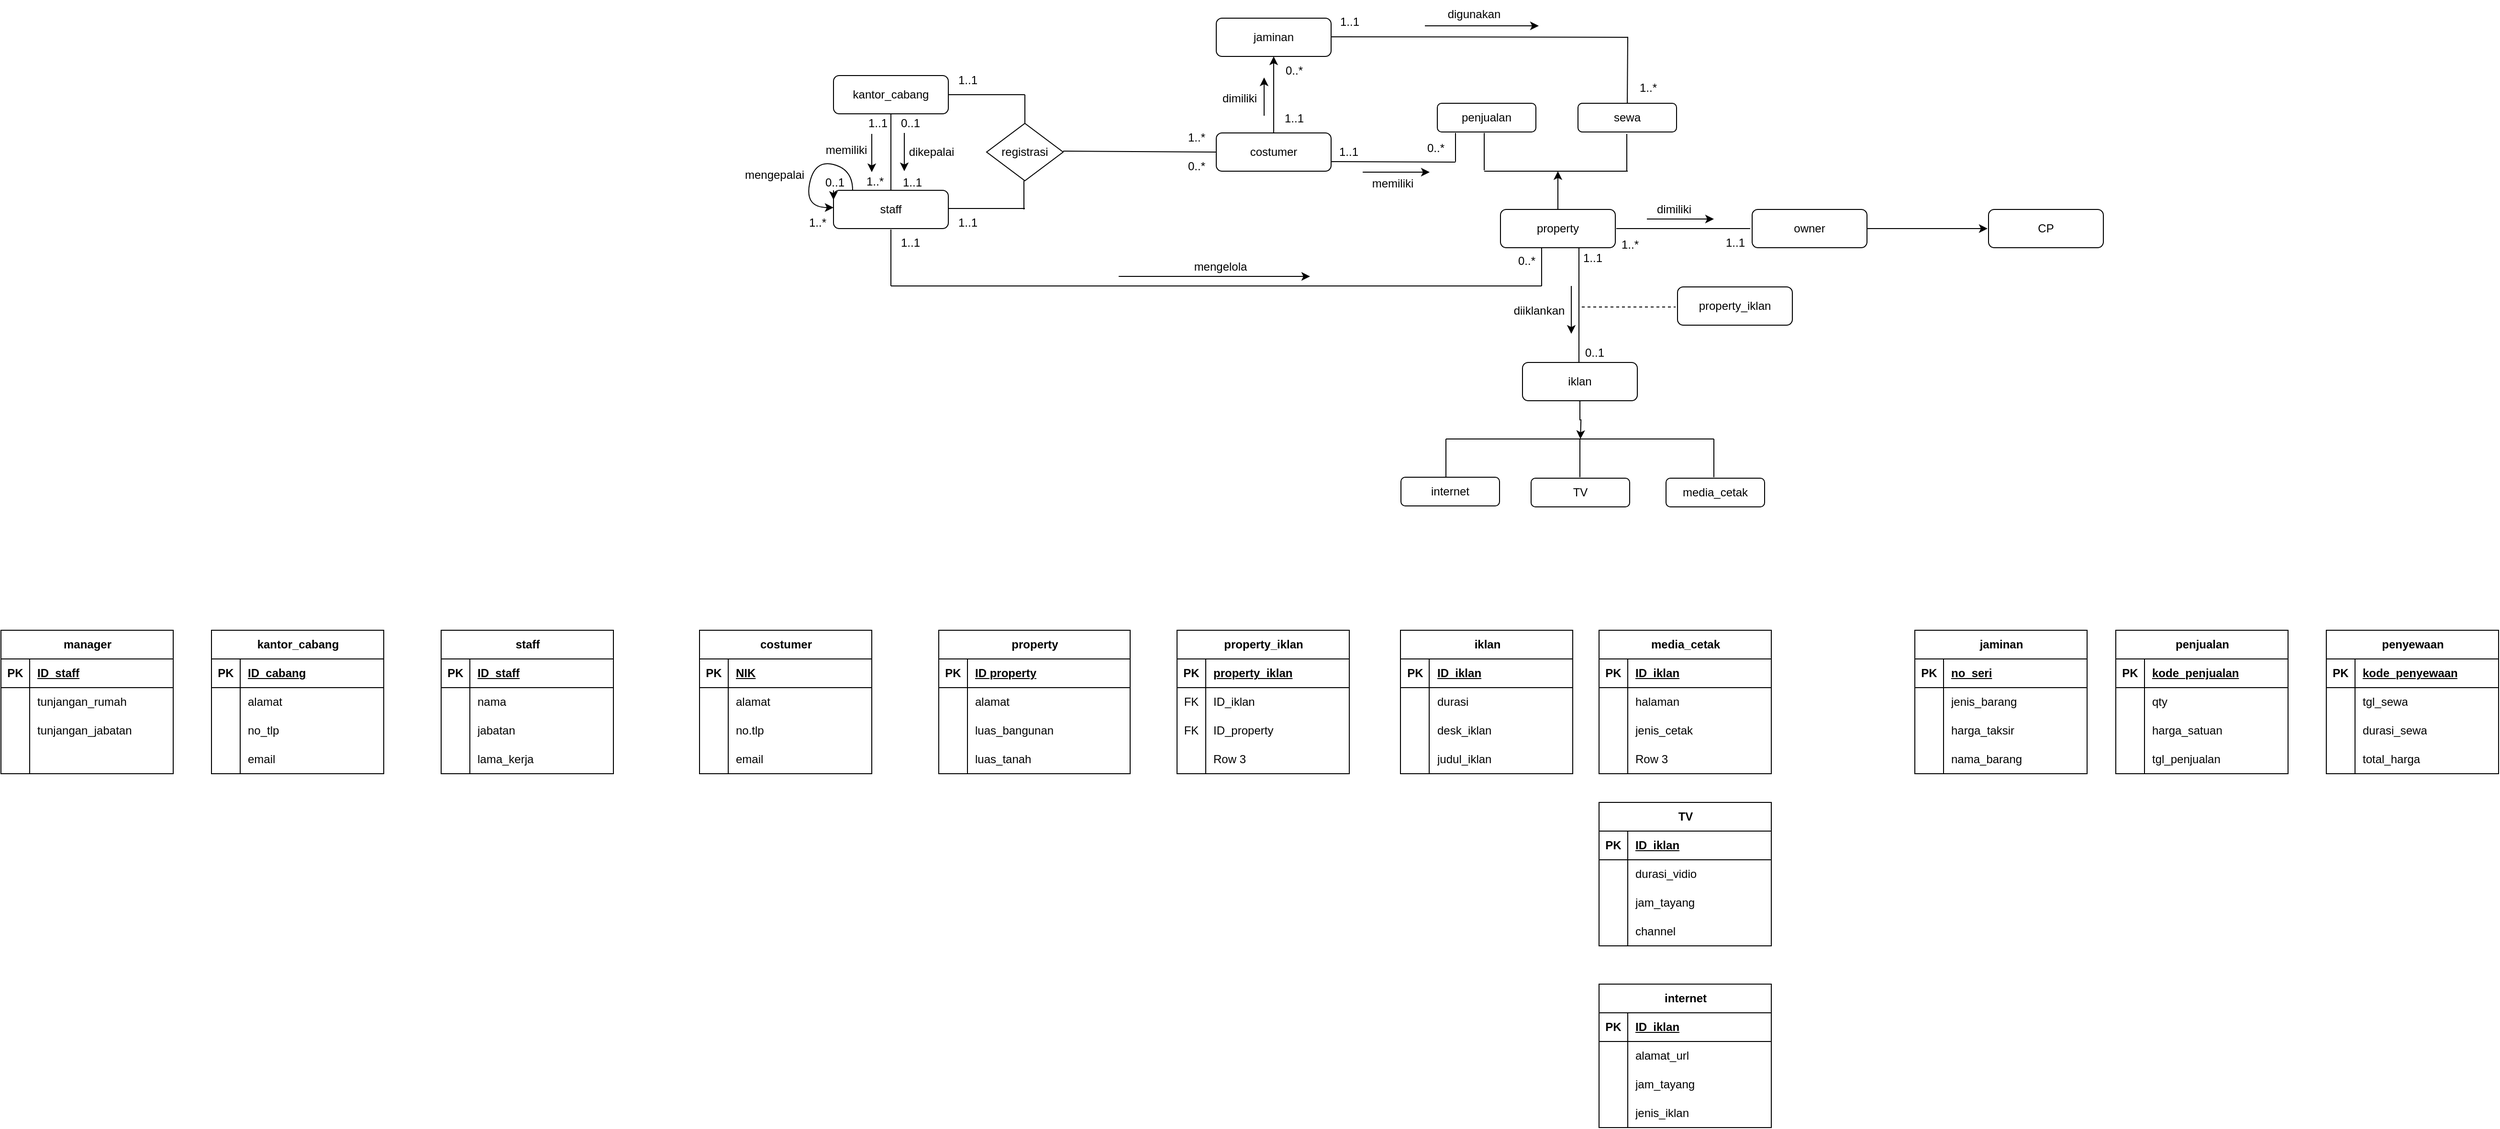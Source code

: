 <mxfile version="21.0.6" type="github">
  <diagram name="Page-1" id="gBcE6Pf8J5rs9S4aQflP">
    <mxGraphModel dx="2419" dy="421" grid="1" gridSize="10" guides="1" tooltips="1" connect="1" arrows="1" fold="1" page="1" pageScale="1" pageWidth="827" pageHeight="1169" math="0" shadow="0">
      <root>
        <mxCell id="0" />
        <mxCell id="1" parent="0" />
        <mxCell id="7VmttGygovowHh0-dZg9-2" style="edgeStyle=orthogonalEdgeStyle;rounded=0;orthogonalLoop=1;jettySize=auto;html=1;exitX=0.5;exitY=0;exitDx=0;exitDy=0;" parent="1" source="7VmttGygovowHh0-dZg9-1" edge="1">
          <mxGeometry relative="1" as="geometry">
            <mxPoint x="420" y="80" as="targetPoint" />
          </mxGeometry>
        </mxCell>
        <mxCell id="7VmttGygovowHh0-dZg9-1" value="costumer" style="rounded=1;whiteSpace=wrap;html=1;" parent="1" vertex="1">
          <mxGeometry x="360" y="160" width="120" height="40" as="geometry" />
        </mxCell>
        <mxCell id="7VmttGygovowHh0-dZg9-3" value="jaminan" style="rounded=1;whiteSpace=wrap;html=1;" parent="1" vertex="1">
          <mxGeometry x="360" y="40" width="120" height="40" as="geometry" />
        </mxCell>
        <mxCell id="7VmttGygovowHh0-dZg9-6" value="registrasi" style="rhombus;whiteSpace=wrap;html=1;" parent="1" vertex="1">
          <mxGeometry x="120" y="150" width="80" height="60" as="geometry" />
        </mxCell>
        <mxCell id="7VmttGygovowHh0-dZg9-10" value="kantor_cabang" style="rounded=1;whiteSpace=wrap;html=1;" parent="1" vertex="1">
          <mxGeometry x="-40" y="100" width="120" height="40" as="geometry" />
        </mxCell>
        <mxCell id="7VmttGygovowHh0-dZg9-14" value="staff" style="rounded=1;whiteSpace=wrap;html=1;" parent="1" vertex="1">
          <mxGeometry x="-40" y="220" width="120" height="40" as="geometry" />
        </mxCell>
        <mxCell id="7VmttGygovowHh0-dZg9-16" value="" style="endArrow=none;html=1;rounded=0;exitX=0.5;exitY=0;exitDx=0;exitDy=0;" parent="1" source="7VmttGygovowHh0-dZg9-14" edge="1">
          <mxGeometry width="50" height="50" relative="1" as="geometry">
            <mxPoint x="-30" y="190" as="sourcePoint" />
            <mxPoint x="20" y="140" as="targetPoint" />
          </mxGeometry>
        </mxCell>
        <mxCell id="7VmttGygovowHh0-dZg9-17" style="edgeStyle=orthogonalEdgeStyle;rounded=0;orthogonalLoop=1;jettySize=auto;html=1;exitX=0;exitY=0;exitDx=0;exitDy=0;entryX=0;entryY=0.25;entryDx=0;entryDy=0;" parent="1" source="7VmttGygovowHh0-dZg9-14" target="7VmttGygovowHh0-dZg9-14" edge="1">
          <mxGeometry relative="1" as="geometry" />
        </mxCell>
        <mxCell id="7VmttGygovowHh0-dZg9-18" value="" style="endArrow=classic;html=1;rounded=0;" parent="1" edge="1">
          <mxGeometry width="50" height="50" relative="1" as="geometry">
            <mxPoint x="34" y="160" as="sourcePoint" />
            <mxPoint x="34" y="200" as="targetPoint" />
          </mxGeometry>
        </mxCell>
        <mxCell id="7VmttGygovowHh0-dZg9-19" value="" style="endArrow=classic;html=1;rounded=0;" parent="1" edge="1">
          <mxGeometry width="50" height="50" relative="1" as="geometry">
            <mxPoint y="161" as="sourcePoint" />
            <mxPoint y="201" as="targetPoint" />
          </mxGeometry>
        </mxCell>
        <mxCell id="7VmttGygovowHh0-dZg9-22" style="edgeStyle=orthogonalEdgeStyle;rounded=0;orthogonalLoop=1;jettySize=auto;html=1;exitX=0.5;exitY=0;exitDx=0;exitDy=0;" parent="1" source="7VmttGygovowHh0-dZg9-21" edge="1">
          <mxGeometry relative="1" as="geometry">
            <mxPoint x="717" y="200" as="targetPoint" />
          </mxGeometry>
        </mxCell>
        <mxCell id="7VmttGygovowHh0-dZg9-21" value="property" style="rounded=1;whiteSpace=wrap;html=1;" parent="1" vertex="1">
          <mxGeometry x="657" y="240" width="120" height="40" as="geometry" />
        </mxCell>
        <mxCell id="7VmttGygovowHh0-dZg9-23" value="" style="endArrow=none;html=1;rounded=0;" parent="1" edge="1">
          <mxGeometry width="50" height="50" relative="1" as="geometry">
            <mxPoint x="640" y="200" as="sourcePoint" />
            <mxPoint x="790" y="200" as="targetPoint" />
          </mxGeometry>
        </mxCell>
        <mxCell id="7VmttGygovowHh0-dZg9-27" value="" style="endArrow=none;html=1;rounded=0;" parent="1" edge="1">
          <mxGeometry width="50" height="50" relative="1" as="geometry">
            <mxPoint x="789" y="200" as="sourcePoint" />
            <mxPoint x="789" y="181" as="targetPoint" />
            <Array as="points">
              <mxPoint x="789" y="181" />
              <mxPoint x="789" y="161" />
            </Array>
          </mxGeometry>
        </mxCell>
        <mxCell id="7VmttGygovowHh0-dZg9-30" value="sewa" style="rounded=1;whiteSpace=wrap;html=1;" parent="1" vertex="1">
          <mxGeometry x="738" y="129" width="103" height="30" as="geometry" />
        </mxCell>
        <mxCell id="7VmttGygovowHh0-dZg9-32" value="penjualan" style="rounded=1;whiteSpace=wrap;html=1;" parent="1" vertex="1">
          <mxGeometry x="591" y="129" width="103" height="30" as="geometry" />
        </mxCell>
        <mxCell id="7VmttGygovowHh0-dZg9-37" value="" style="endArrow=none;html=1;rounded=0;" parent="1" edge="1">
          <mxGeometry width="50" height="50" relative="1" as="geometry">
            <mxPoint x="640" y="199" as="sourcePoint" />
            <mxPoint x="640" y="180" as="targetPoint" />
            <Array as="points">
              <mxPoint x="640" y="180" />
              <mxPoint x="640" y="160" />
            </Array>
          </mxGeometry>
        </mxCell>
        <mxCell id="7VmttGygovowHh0-dZg9-42" style="edgeStyle=orthogonalEdgeStyle;rounded=0;orthogonalLoop=1;jettySize=auto;html=1;exitX=1;exitY=0.5;exitDx=0;exitDy=0;" parent="1" source="7VmttGygovowHh0-dZg9-41" edge="1">
          <mxGeometry relative="1" as="geometry">
            <mxPoint x="1166" y="260" as="targetPoint" />
          </mxGeometry>
        </mxCell>
        <mxCell id="7VmttGygovowHh0-dZg9-41" value="owner" style="rounded=1;whiteSpace=wrap;html=1;" parent="1" vertex="1">
          <mxGeometry x="920" y="240" width="120" height="40" as="geometry" />
        </mxCell>
        <mxCell id="7VmttGygovowHh0-dZg9-43" value="CP" style="rounded=1;whiteSpace=wrap;html=1;" parent="1" vertex="1">
          <mxGeometry x="1167" y="240" width="120" height="40" as="geometry" />
        </mxCell>
        <mxCell id="7VmttGygovowHh0-dZg9-44" value="" style="endArrow=none;html=1;rounded=0;" parent="1" edge="1">
          <mxGeometry width="50" height="50" relative="1" as="geometry">
            <mxPoint x="739" y="280" as="sourcePoint" />
            <mxPoint x="739" y="400" as="targetPoint" />
          </mxGeometry>
        </mxCell>
        <mxCell id="7VmttGygovowHh0-dZg9-46" value="" style="endArrow=none;html=1;rounded=0;entryX=0;entryY=0.5;entryDx=0;entryDy=0;" parent="1" target="7VmttGygovowHh0-dZg9-1" edge="1">
          <mxGeometry width="50" height="50" relative="1" as="geometry">
            <mxPoint x="200" y="179" as="sourcePoint" />
            <mxPoint x="250" y="129" as="targetPoint" />
          </mxGeometry>
        </mxCell>
        <mxCell id="7VmttGygovowHh0-dZg9-47" value="" style="endArrow=none;html=1;rounded=0;" parent="1" edge="1">
          <mxGeometry width="50" height="50" relative="1" as="geometry">
            <mxPoint x="80" y="120" as="sourcePoint" />
            <mxPoint x="160" y="120" as="targetPoint" />
          </mxGeometry>
        </mxCell>
        <mxCell id="7VmttGygovowHh0-dZg9-48" value="" style="endArrow=none;html=1;rounded=0;" parent="1" edge="1">
          <mxGeometry width="50" height="50" relative="1" as="geometry">
            <mxPoint x="80" y="239" as="sourcePoint" />
            <mxPoint x="160" y="239" as="targetPoint" />
          </mxGeometry>
        </mxCell>
        <mxCell id="7VmttGygovowHh0-dZg9-49" value="" style="endArrow=none;html=1;rounded=0;" parent="1" edge="1">
          <mxGeometry width="50" height="50" relative="1" as="geometry">
            <mxPoint x="160" y="150" as="sourcePoint" />
            <mxPoint x="160" y="120" as="targetPoint" />
          </mxGeometry>
        </mxCell>
        <mxCell id="7VmttGygovowHh0-dZg9-50" value="" style="endArrow=none;html=1;rounded=0;" parent="1" edge="1">
          <mxGeometry width="50" height="50" relative="1" as="geometry">
            <mxPoint x="159" y="240" as="sourcePoint" />
            <mxPoint x="159" y="210" as="targetPoint" />
          </mxGeometry>
        </mxCell>
        <mxCell id="7VmttGygovowHh0-dZg9-51" value="" style="endArrow=none;html=1;rounded=0;" parent="1" edge="1">
          <mxGeometry width="50" height="50" relative="1" as="geometry">
            <mxPoint x="20" y="320" as="sourcePoint" />
            <mxPoint x="20" y="261" as="targetPoint" />
          </mxGeometry>
        </mxCell>
        <mxCell id="7VmttGygovowHh0-dZg9-52" value="" style="endArrow=none;html=1;rounded=0;" parent="1" edge="1">
          <mxGeometry width="50" height="50" relative="1" as="geometry">
            <mxPoint x="20" y="320" as="sourcePoint" />
            <mxPoint x="700" y="320" as="targetPoint" />
          </mxGeometry>
        </mxCell>
        <mxCell id="7VmttGygovowHh0-dZg9-53" value="" style="endArrow=none;html=1;rounded=0;" parent="1" edge="1">
          <mxGeometry width="50" height="50" relative="1" as="geometry">
            <mxPoint x="700" y="280" as="sourcePoint" />
            <mxPoint x="700" y="320" as="targetPoint" />
          </mxGeometry>
        </mxCell>
        <mxCell id="7VmttGygovowHh0-dZg9-54" value="" style="endArrow=none;html=1;rounded=0;" parent="1" edge="1">
          <mxGeometry width="50" height="50" relative="1" as="geometry">
            <mxPoint x="480" y="190" as="sourcePoint" />
            <mxPoint x="610" y="190.56" as="targetPoint" />
          </mxGeometry>
        </mxCell>
        <mxCell id="7VmttGygovowHh0-dZg9-55" value="" style="endArrow=none;html=1;rounded=0;" parent="1" edge="1">
          <mxGeometry width="50" height="50" relative="1" as="geometry">
            <mxPoint x="610" y="160" as="sourcePoint" />
            <mxPoint x="610" y="190" as="targetPoint" />
          </mxGeometry>
        </mxCell>
        <mxCell id="7VmttGygovowHh0-dZg9-56" value="" style="endArrow=none;html=1;rounded=0;" parent="1" edge="1">
          <mxGeometry width="50" height="50" relative="1" as="geometry">
            <mxPoint x="480" y="59.44" as="sourcePoint" />
            <mxPoint x="790" y="60" as="targetPoint" />
          </mxGeometry>
        </mxCell>
        <mxCell id="7VmttGygovowHh0-dZg9-57" value="" style="endArrow=none;html=1;rounded=0;entryX=0.5;entryY=0;entryDx=0;entryDy=0;" parent="1" target="7VmttGygovowHh0-dZg9-30" edge="1">
          <mxGeometry width="50" height="50" relative="1" as="geometry">
            <mxPoint x="790" y="59.44" as="sourcePoint" />
            <mxPoint x="790" y="120" as="targetPoint" />
          </mxGeometry>
        </mxCell>
        <mxCell id="7VmttGygovowHh0-dZg9-58" value="" style="endArrow=none;html=1;rounded=0;" parent="1" edge="1">
          <mxGeometry width="50" height="50" relative="1" as="geometry">
            <mxPoint x="778" y="260" as="sourcePoint" />
            <mxPoint x="918" y="260" as="targetPoint" />
          </mxGeometry>
        </mxCell>
        <mxCell id="7VmttGygovowHh0-dZg9-60" style="edgeStyle=orthogonalEdgeStyle;rounded=0;orthogonalLoop=1;jettySize=auto;html=1;exitX=0.5;exitY=1;exitDx=0;exitDy=0;" parent="1" source="7VmttGygovowHh0-dZg9-59" edge="1">
          <mxGeometry relative="1" as="geometry">
            <mxPoint x="740.556" y="480" as="targetPoint" />
          </mxGeometry>
        </mxCell>
        <mxCell id="7VmttGygovowHh0-dZg9-59" value="iklan" style="rounded=1;whiteSpace=wrap;html=1;" parent="1" vertex="1">
          <mxGeometry x="680" y="400" width="120" height="40" as="geometry" />
        </mxCell>
        <mxCell id="7VmttGygovowHh0-dZg9-62" value="" style="endArrow=none;html=1;rounded=0;" parent="1" edge="1">
          <mxGeometry width="50" height="50" relative="1" as="geometry">
            <mxPoint x="600" y="480" as="sourcePoint" />
            <mxPoint x="880" y="480" as="targetPoint" />
          </mxGeometry>
        </mxCell>
        <mxCell id="7VmttGygovowHh0-dZg9-63" value="" style="endArrow=none;html=1;rounded=0;" parent="1" edge="1">
          <mxGeometry width="50" height="50" relative="1" as="geometry">
            <mxPoint x="600" y="480" as="sourcePoint" />
            <mxPoint x="600" y="520" as="targetPoint" />
          </mxGeometry>
        </mxCell>
        <mxCell id="7VmttGygovowHh0-dZg9-64" value="" style="endArrow=none;html=1;rounded=0;" parent="1" edge="1">
          <mxGeometry width="50" height="50" relative="1" as="geometry">
            <mxPoint x="740" y="480" as="sourcePoint" />
            <mxPoint x="740" y="520" as="targetPoint" />
          </mxGeometry>
        </mxCell>
        <mxCell id="7VmttGygovowHh0-dZg9-65" value="" style="endArrow=none;html=1;rounded=0;" parent="1" edge="1">
          <mxGeometry width="50" height="50" relative="1" as="geometry">
            <mxPoint x="880" y="480" as="sourcePoint" />
            <mxPoint x="880" y="520" as="targetPoint" />
          </mxGeometry>
        </mxCell>
        <mxCell id="7VmttGygovowHh0-dZg9-67" value="internet" style="rounded=1;whiteSpace=wrap;html=1;" parent="1" vertex="1">
          <mxGeometry x="553" y="520" width="103" height="30" as="geometry" />
        </mxCell>
        <mxCell id="7VmttGygovowHh0-dZg9-69" value="TV" style="rounded=1;whiteSpace=wrap;html=1;" parent="1" vertex="1">
          <mxGeometry x="689" y="521" width="103" height="30" as="geometry" />
        </mxCell>
        <mxCell id="7VmttGygovowHh0-dZg9-70" value="media_cetak" style="rounded=1;whiteSpace=wrap;html=1;" parent="1" vertex="1">
          <mxGeometry x="830" y="521" width="103" height="30" as="geometry" />
        </mxCell>
        <mxCell id="7VmttGygovowHh0-dZg9-71" value="dikepalai" style="text;html=1;align=center;verticalAlign=middle;resizable=0;points=[];autosize=1;strokeColor=none;fillColor=none;" parent="1" vertex="1">
          <mxGeometry x="27" y="165" width="70" height="30" as="geometry" />
        </mxCell>
        <mxCell id="7VmttGygovowHh0-dZg9-72" value="memiliki" style="text;html=1;align=center;verticalAlign=middle;resizable=0;points=[];autosize=1;strokeColor=none;fillColor=none;" parent="1" vertex="1">
          <mxGeometry x="-62" y="163" width="70" height="30" as="geometry" />
        </mxCell>
        <mxCell id="7VmttGygovowHh0-dZg9-73" value="" style="endArrow=classic;html=1;rounded=0;" parent="1" edge="1">
          <mxGeometry width="50" height="50" relative="1" as="geometry">
            <mxPoint x="258" y="310" as="sourcePoint" />
            <mxPoint x="458" y="310" as="targetPoint" />
          </mxGeometry>
        </mxCell>
        <mxCell id="7VmttGygovowHh0-dZg9-74" value="mengelola" style="text;html=1;align=center;verticalAlign=middle;resizable=0;points=[];autosize=1;strokeColor=none;fillColor=none;" parent="1" vertex="1">
          <mxGeometry x="324" y="285" width="80" height="30" as="geometry" />
        </mxCell>
        <mxCell id="7VmttGygovowHh0-dZg9-75" value="" style="endArrow=classic;html=1;rounded=0;" parent="1" edge="1">
          <mxGeometry width="50" height="50" relative="1" as="geometry">
            <mxPoint x="513" y="201" as="sourcePoint" />
            <mxPoint x="583" y="201" as="targetPoint" />
          </mxGeometry>
        </mxCell>
        <mxCell id="7VmttGygovowHh0-dZg9-76" value="memiliki" style="text;html=1;align=center;verticalAlign=middle;resizable=0;points=[];autosize=1;strokeColor=none;fillColor=none;" parent="1" vertex="1">
          <mxGeometry x="509" y="198" width="70" height="30" as="geometry" />
        </mxCell>
        <mxCell id="7VmttGygovowHh0-dZg9-77" value="" style="endArrow=classic;html=1;rounded=0;" parent="1" edge="1">
          <mxGeometry width="50" height="50" relative="1" as="geometry">
            <mxPoint x="410" y="142" as="sourcePoint" />
            <mxPoint x="410" y="102" as="targetPoint" />
          </mxGeometry>
        </mxCell>
        <mxCell id="7VmttGygovowHh0-dZg9-78" value="dimiliki" style="text;html=1;align=center;verticalAlign=middle;resizable=0;points=[];autosize=1;strokeColor=none;fillColor=none;" parent="1" vertex="1">
          <mxGeometry x="354" y="109" width="60" height="30" as="geometry" />
        </mxCell>
        <mxCell id="7VmttGygovowHh0-dZg9-79" value="" style="endArrow=classic;html=1;rounded=0;" parent="1" edge="1">
          <mxGeometry width="50" height="50" relative="1" as="geometry">
            <mxPoint x="578" y="48" as="sourcePoint" />
            <mxPoint x="697" y="48" as="targetPoint" />
          </mxGeometry>
        </mxCell>
        <mxCell id="7VmttGygovowHh0-dZg9-80" value="digunakan" style="text;html=1;align=center;verticalAlign=middle;resizable=0;points=[];autosize=1;strokeColor=none;fillColor=none;" parent="1" vertex="1">
          <mxGeometry x="589" y="21" width="80" height="30" as="geometry" />
        </mxCell>
        <mxCell id="7VmttGygovowHh0-dZg9-81" value="" style="endArrow=classic;html=1;rounded=0;" parent="1" edge="1">
          <mxGeometry width="50" height="50" relative="1" as="geometry">
            <mxPoint x="810" y="250" as="sourcePoint" />
            <mxPoint x="880" y="250" as="targetPoint" />
          </mxGeometry>
        </mxCell>
        <mxCell id="7VmttGygovowHh0-dZg9-82" value="dimiliki" style="text;html=1;align=center;verticalAlign=middle;resizable=0;points=[];autosize=1;strokeColor=none;fillColor=none;" parent="1" vertex="1">
          <mxGeometry x="808" y="225" width="60" height="30" as="geometry" />
        </mxCell>
        <mxCell id="7VmttGygovowHh0-dZg9-83" value="" style="curved=1;endArrow=classic;html=1;rounded=0;" parent="1" edge="1">
          <mxGeometry width="50" height="50" relative="1" as="geometry">
            <mxPoint x="-20" y="220" as="sourcePoint" />
            <mxPoint x="-40" y="238" as="targetPoint" />
            <Array as="points">
              <mxPoint x="-20" y="198" />
              <mxPoint x="-60" y="188" />
              <mxPoint x="-70" y="238" />
            </Array>
          </mxGeometry>
        </mxCell>
        <mxCell id="7VmttGygovowHh0-dZg9-84" value="mengepalai" style="text;html=1;align=center;verticalAlign=middle;resizable=0;points=[];autosize=1;strokeColor=none;fillColor=none;" parent="1" vertex="1">
          <mxGeometry x="-147" y="189" width="90" height="30" as="geometry" />
        </mxCell>
        <mxCell id="7VmttGygovowHh0-dZg9-85" value="1..1" style="text;html=1;align=center;verticalAlign=middle;resizable=0;points=[];autosize=1;strokeColor=none;fillColor=none;" parent="1" vertex="1">
          <mxGeometry x="882" y="260" width="40" height="30" as="geometry" />
        </mxCell>
        <mxCell id="7VmttGygovowHh0-dZg9-86" value="1..*" style="text;html=1;align=center;verticalAlign=middle;resizable=0;points=[];autosize=1;strokeColor=none;fillColor=none;" parent="1" vertex="1">
          <mxGeometry x="772" y="262" width="40" height="30" as="geometry" />
        </mxCell>
        <mxCell id="7VmttGygovowHh0-dZg9-87" value="" style="endArrow=classic;html=1;rounded=0;" parent="1" edge="1">
          <mxGeometry width="50" height="50" relative="1" as="geometry">
            <mxPoint x="731" y="320" as="sourcePoint" />
            <mxPoint x="731" y="370" as="targetPoint" />
          </mxGeometry>
        </mxCell>
        <mxCell id="7VmttGygovowHh0-dZg9-88" value="diiklankan" style="text;html=1;align=center;verticalAlign=middle;resizable=0;points=[];autosize=1;strokeColor=none;fillColor=none;" parent="1" vertex="1">
          <mxGeometry x="657" y="331" width="80" height="30" as="geometry" />
        </mxCell>
        <mxCell id="7VmttGygovowHh0-dZg9-89" value="0..1" style="text;html=1;align=center;verticalAlign=middle;resizable=0;points=[];autosize=1;strokeColor=none;fillColor=none;" parent="1" vertex="1">
          <mxGeometry x="735" y="375" width="40" height="30" as="geometry" />
        </mxCell>
        <mxCell id="7VmttGygovowHh0-dZg9-90" value="1..1" style="text;html=1;align=center;verticalAlign=middle;resizable=0;points=[];autosize=1;strokeColor=none;fillColor=none;" parent="1" vertex="1">
          <mxGeometry x="733" y="276" width="40" height="30" as="geometry" />
        </mxCell>
        <mxCell id="7VmttGygovowHh0-dZg9-91" value="" style="endArrow=none;dashed=1;html=1;rounded=0;" parent="1" edge="1">
          <mxGeometry width="50" height="50" relative="1" as="geometry">
            <mxPoint x="742" y="342" as="sourcePoint" />
            <mxPoint x="840" y="342" as="targetPoint" />
          </mxGeometry>
        </mxCell>
        <mxCell id="7VmttGygovowHh0-dZg9-92" value="property_iklan" style="rounded=1;whiteSpace=wrap;html=1;" parent="1" vertex="1">
          <mxGeometry x="842" y="321" width="120" height="40" as="geometry" />
        </mxCell>
        <mxCell id="7VmttGygovowHh0-dZg9-93" value="0..*" style="text;html=1;align=center;verticalAlign=middle;resizable=0;points=[];autosize=1;strokeColor=none;fillColor=none;" parent="1" vertex="1">
          <mxGeometry x="664" y="279" width="40" height="30" as="geometry" />
        </mxCell>
        <mxCell id="7VmttGygovowHh0-dZg9-94" value="1..1" style="text;html=1;align=center;verticalAlign=middle;resizable=0;points=[];autosize=1;strokeColor=none;fillColor=none;" parent="1" vertex="1">
          <mxGeometry x="20" y="260" width="40" height="30" as="geometry" />
        </mxCell>
        <mxCell id="7VmttGygovowHh0-dZg9-95" value="0..1" style="text;html=1;align=center;verticalAlign=middle;resizable=0;points=[];autosize=1;strokeColor=none;fillColor=none;" parent="1" vertex="1">
          <mxGeometry x="20" y="135" width="40" height="30" as="geometry" />
        </mxCell>
        <mxCell id="7VmttGygovowHh0-dZg9-96" value="1..1" style="text;html=1;align=center;verticalAlign=middle;resizable=0;points=[];autosize=1;strokeColor=none;fillColor=none;" parent="1" vertex="1">
          <mxGeometry x="22" y="197" width="40" height="30" as="geometry" />
        </mxCell>
        <mxCell id="7VmttGygovowHh0-dZg9-98" value="1..*" style="text;html=1;align=center;verticalAlign=middle;resizable=0;points=[];autosize=1;strokeColor=none;fillColor=none;" parent="1" vertex="1">
          <mxGeometry x="-17" y="196" width="40" height="30" as="geometry" />
        </mxCell>
        <mxCell id="7VmttGygovowHh0-dZg9-99" value="1..1" style="text;html=1;align=center;verticalAlign=middle;resizable=0;points=[];autosize=1;strokeColor=none;fillColor=none;" parent="1" vertex="1">
          <mxGeometry x="-14" y="135" width="40" height="30" as="geometry" />
        </mxCell>
        <mxCell id="7VmttGygovowHh0-dZg9-102" value="1..*" style="text;html=1;align=center;verticalAlign=middle;resizable=0;points=[];autosize=1;strokeColor=none;fillColor=none;" parent="1" vertex="1">
          <mxGeometry x="-77" y="239" width="40" height="30" as="geometry" />
        </mxCell>
        <mxCell id="7VmttGygovowHh0-dZg9-103" value="0..1" style="text;html=1;align=center;verticalAlign=middle;resizable=0;points=[];autosize=1;strokeColor=none;fillColor=none;" parent="1" vertex="1">
          <mxGeometry x="-59" y="197" width="40" height="30" as="geometry" />
        </mxCell>
        <mxCell id="7VmttGygovowHh0-dZg9-104" value="1..1" style="text;html=1;align=center;verticalAlign=middle;resizable=0;points=[];autosize=1;strokeColor=none;fillColor=none;" parent="1" vertex="1">
          <mxGeometry x="80" y="90" width="40" height="30" as="geometry" />
        </mxCell>
        <mxCell id="7VmttGygovowHh0-dZg9-105" value="1..*" style="text;html=1;align=center;verticalAlign=middle;resizable=0;points=[];autosize=1;strokeColor=none;fillColor=none;" parent="1" vertex="1">
          <mxGeometry x="319" y="150" width="40" height="30" as="geometry" />
        </mxCell>
        <mxCell id="7VmttGygovowHh0-dZg9-106" value="1..1" style="text;html=1;align=center;verticalAlign=middle;resizable=0;points=[];autosize=1;strokeColor=none;fillColor=none;" parent="1" vertex="1">
          <mxGeometry x="80" y="239" width="40" height="30" as="geometry" />
        </mxCell>
        <mxCell id="7VmttGygovowHh0-dZg9-107" value="0..*" style="text;html=1;align=center;verticalAlign=middle;resizable=0;points=[];autosize=1;strokeColor=none;fillColor=none;" parent="1" vertex="1">
          <mxGeometry x="319" y="180" width="40" height="30" as="geometry" />
        </mxCell>
        <mxCell id="7VmttGygovowHh0-dZg9-108" value="0..*" style="text;html=1;align=center;verticalAlign=middle;resizable=0;points=[];autosize=1;strokeColor=none;fillColor=none;" parent="1" vertex="1">
          <mxGeometry x="421" y="80" width="40" height="30" as="geometry" />
        </mxCell>
        <mxCell id="7VmttGygovowHh0-dZg9-109" value="1..1" style="text;html=1;align=center;verticalAlign=middle;resizable=0;points=[];autosize=1;strokeColor=none;fillColor=none;" parent="1" vertex="1">
          <mxGeometry x="421" y="130" width="40" height="30" as="geometry" />
        </mxCell>
        <mxCell id="7VmttGygovowHh0-dZg9-110" value="1..1" style="text;html=1;align=center;verticalAlign=middle;resizable=0;points=[];autosize=1;strokeColor=none;fillColor=none;" parent="1" vertex="1">
          <mxGeometry x="479" y="29" width="40" height="30" as="geometry" />
        </mxCell>
        <mxCell id="7VmttGygovowHh0-dZg9-111" value="1..*" style="text;html=1;align=center;verticalAlign=middle;resizable=0;points=[];autosize=1;strokeColor=none;fillColor=none;" parent="1" vertex="1">
          <mxGeometry x="791" y="98" width="40" height="30" as="geometry" />
        </mxCell>
        <mxCell id="7VmttGygovowHh0-dZg9-112" value="1..1" style="text;html=1;align=center;verticalAlign=middle;resizable=0;points=[];autosize=1;strokeColor=none;fillColor=none;" parent="1" vertex="1">
          <mxGeometry x="478" y="165" width="40" height="30" as="geometry" />
        </mxCell>
        <mxCell id="7VmttGygovowHh0-dZg9-113" value="0..*" style="text;html=1;align=center;verticalAlign=middle;resizable=0;points=[];autosize=1;strokeColor=none;fillColor=none;" parent="1" vertex="1">
          <mxGeometry x="569" y="161" width="40" height="30" as="geometry" />
        </mxCell>
        <mxCell id="7VmttGygovowHh0-dZg9-114" value="property" style="shape=table;startSize=30;container=1;collapsible=1;childLayout=tableLayout;fixedRows=1;rowLines=0;fontStyle=1;align=center;resizeLast=1;html=1;" parent="1" vertex="1">
          <mxGeometry x="70" y="680" width="200" height="150" as="geometry" />
        </mxCell>
        <mxCell id="7VmttGygovowHh0-dZg9-115" value="" style="shape=tableRow;horizontal=0;startSize=0;swimlaneHead=0;swimlaneBody=0;fillColor=none;collapsible=0;dropTarget=0;points=[[0,0.5],[1,0.5]];portConstraint=eastwest;top=0;left=0;right=0;bottom=1;" parent="7VmttGygovowHh0-dZg9-114" vertex="1">
          <mxGeometry y="30" width="200" height="30" as="geometry" />
        </mxCell>
        <mxCell id="7VmttGygovowHh0-dZg9-116" value="PK" style="shape=partialRectangle;connectable=0;fillColor=none;top=0;left=0;bottom=0;right=0;fontStyle=1;overflow=hidden;whiteSpace=wrap;html=1;" parent="7VmttGygovowHh0-dZg9-115" vertex="1">
          <mxGeometry width="30" height="30" as="geometry">
            <mxRectangle width="30" height="30" as="alternateBounds" />
          </mxGeometry>
        </mxCell>
        <mxCell id="7VmttGygovowHh0-dZg9-117" value="ID property" style="shape=partialRectangle;connectable=0;fillColor=none;top=0;left=0;bottom=0;right=0;align=left;spacingLeft=6;fontStyle=5;overflow=hidden;whiteSpace=wrap;html=1;" parent="7VmttGygovowHh0-dZg9-115" vertex="1">
          <mxGeometry x="30" width="170" height="30" as="geometry">
            <mxRectangle width="170" height="30" as="alternateBounds" />
          </mxGeometry>
        </mxCell>
        <mxCell id="7VmttGygovowHh0-dZg9-118" value="" style="shape=tableRow;horizontal=0;startSize=0;swimlaneHead=0;swimlaneBody=0;fillColor=none;collapsible=0;dropTarget=0;points=[[0,0.5],[1,0.5]];portConstraint=eastwest;top=0;left=0;right=0;bottom=0;" parent="7VmttGygovowHh0-dZg9-114" vertex="1">
          <mxGeometry y="60" width="200" height="30" as="geometry" />
        </mxCell>
        <mxCell id="7VmttGygovowHh0-dZg9-119" value="" style="shape=partialRectangle;connectable=0;fillColor=none;top=0;left=0;bottom=0;right=0;editable=1;overflow=hidden;whiteSpace=wrap;html=1;" parent="7VmttGygovowHh0-dZg9-118" vertex="1">
          <mxGeometry width="30" height="30" as="geometry">
            <mxRectangle width="30" height="30" as="alternateBounds" />
          </mxGeometry>
        </mxCell>
        <mxCell id="7VmttGygovowHh0-dZg9-120" value="alamat" style="shape=partialRectangle;connectable=0;fillColor=none;top=0;left=0;bottom=0;right=0;align=left;spacingLeft=6;overflow=hidden;whiteSpace=wrap;html=1;" parent="7VmttGygovowHh0-dZg9-118" vertex="1">
          <mxGeometry x="30" width="170" height="30" as="geometry">
            <mxRectangle width="170" height="30" as="alternateBounds" />
          </mxGeometry>
        </mxCell>
        <mxCell id="7VmttGygovowHh0-dZg9-121" value="" style="shape=tableRow;horizontal=0;startSize=0;swimlaneHead=0;swimlaneBody=0;fillColor=none;collapsible=0;dropTarget=0;points=[[0,0.5],[1,0.5]];portConstraint=eastwest;top=0;left=0;right=0;bottom=0;" parent="7VmttGygovowHh0-dZg9-114" vertex="1">
          <mxGeometry y="90" width="200" height="30" as="geometry" />
        </mxCell>
        <mxCell id="7VmttGygovowHh0-dZg9-122" value="" style="shape=partialRectangle;connectable=0;fillColor=none;top=0;left=0;bottom=0;right=0;editable=1;overflow=hidden;whiteSpace=wrap;html=1;" parent="7VmttGygovowHh0-dZg9-121" vertex="1">
          <mxGeometry width="30" height="30" as="geometry">
            <mxRectangle width="30" height="30" as="alternateBounds" />
          </mxGeometry>
        </mxCell>
        <mxCell id="7VmttGygovowHh0-dZg9-123" value="luas_bangunan" style="shape=partialRectangle;connectable=0;fillColor=none;top=0;left=0;bottom=0;right=0;align=left;spacingLeft=6;overflow=hidden;whiteSpace=wrap;html=1;" parent="7VmttGygovowHh0-dZg9-121" vertex="1">
          <mxGeometry x="30" width="170" height="30" as="geometry">
            <mxRectangle width="170" height="30" as="alternateBounds" />
          </mxGeometry>
        </mxCell>
        <mxCell id="7VmttGygovowHh0-dZg9-124" value="" style="shape=tableRow;horizontal=0;startSize=0;swimlaneHead=0;swimlaneBody=0;fillColor=none;collapsible=0;dropTarget=0;points=[[0,0.5],[1,0.5]];portConstraint=eastwest;top=0;left=0;right=0;bottom=0;" parent="7VmttGygovowHh0-dZg9-114" vertex="1">
          <mxGeometry y="120" width="200" height="30" as="geometry" />
        </mxCell>
        <mxCell id="7VmttGygovowHh0-dZg9-125" value="" style="shape=partialRectangle;connectable=0;fillColor=none;top=0;left=0;bottom=0;right=0;editable=1;overflow=hidden;whiteSpace=wrap;html=1;" parent="7VmttGygovowHh0-dZg9-124" vertex="1">
          <mxGeometry width="30" height="30" as="geometry">
            <mxRectangle width="30" height="30" as="alternateBounds" />
          </mxGeometry>
        </mxCell>
        <mxCell id="7VmttGygovowHh0-dZg9-126" value="luas_tanah" style="shape=partialRectangle;connectable=0;fillColor=none;top=0;left=0;bottom=0;right=0;align=left;spacingLeft=6;overflow=hidden;whiteSpace=wrap;html=1;" parent="7VmttGygovowHh0-dZg9-124" vertex="1">
          <mxGeometry x="30" width="170" height="30" as="geometry">
            <mxRectangle width="170" height="30" as="alternateBounds" />
          </mxGeometry>
        </mxCell>
        <mxCell id="7VmttGygovowHh0-dZg9-127" value="staff" style="shape=table;startSize=30;container=1;collapsible=1;childLayout=tableLayout;fixedRows=1;rowLines=0;fontStyle=1;align=center;resizeLast=1;html=1;" parent="1" vertex="1">
          <mxGeometry x="-450" y="680" width="180" height="150" as="geometry" />
        </mxCell>
        <mxCell id="7VmttGygovowHh0-dZg9-128" value="" style="shape=tableRow;horizontal=0;startSize=0;swimlaneHead=0;swimlaneBody=0;fillColor=none;collapsible=0;dropTarget=0;points=[[0,0.5],[1,0.5]];portConstraint=eastwest;top=0;left=0;right=0;bottom=1;" parent="7VmttGygovowHh0-dZg9-127" vertex="1">
          <mxGeometry y="30" width="180" height="30" as="geometry" />
        </mxCell>
        <mxCell id="7VmttGygovowHh0-dZg9-129" value="PK" style="shape=partialRectangle;connectable=0;fillColor=none;top=0;left=0;bottom=0;right=0;fontStyle=1;overflow=hidden;whiteSpace=wrap;html=1;" parent="7VmttGygovowHh0-dZg9-128" vertex="1">
          <mxGeometry width="30" height="30" as="geometry">
            <mxRectangle width="30" height="30" as="alternateBounds" />
          </mxGeometry>
        </mxCell>
        <mxCell id="7VmttGygovowHh0-dZg9-130" value="ID_staff" style="shape=partialRectangle;connectable=0;fillColor=none;top=0;left=0;bottom=0;right=0;align=left;spacingLeft=6;fontStyle=5;overflow=hidden;whiteSpace=wrap;html=1;" parent="7VmttGygovowHh0-dZg9-128" vertex="1">
          <mxGeometry x="30" width="150" height="30" as="geometry">
            <mxRectangle width="150" height="30" as="alternateBounds" />
          </mxGeometry>
        </mxCell>
        <mxCell id="7VmttGygovowHh0-dZg9-131" value="" style="shape=tableRow;horizontal=0;startSize=0;swimlaneHead=0;swimlaneBody=0;fillColor=none;collapsible=0;dropTarget=0;points=[[0,0.5],[1,0.5]];portConstraint=eastwest;top=0;left=0;right=0;bottom=0;" parent="7VmttGygovowHh0-dZg9-127" vertex="1">
          <mxGeometry y="60" width="180" height="30" as="geometry" />
        </mxCell>
        <mxCell id="7VmttGygovowHh0-dZg9-132" value="" style="shape=partialRectangle;connectable=0;fillColor=none;top=0;left=0;bottom=0;right=0;editable=1;overflow=hidden;whiteSpace=wrap;html=1;" parent="7VmttGygovowHh0-dZg9-131" vertex="1">
          <mxGeometry width="30" height="30" as="geometry">
            <mxRectangle width="30" height="30" as="alternateBounds" />
          </mxGeometry>
        </mxCell>
        <mxCell id="7VmttGygovowHh0-dZg9-133" value="nama" style="shape=partialRectangle;connectable=0;fillColor=none;top=0;left=0;bottom=0;right=0;align=left;spacingLeft=6;overflow=hidden;whiteSpace=wrap;html=1;" parent="7VmttGygovowHh0-dZg9-131" vertex="1">
          <mxGeometry x="30" width="150" height="30" as="geometry">
            <mxRectangle width="150" height="30" as="alternateBounds" />
          </mxGeometry>
        </mxCell>
        <mxCell id="7VmttGygovowHh0-dZg9-134" value="" style="shape=tableRow;horizontal=0;startSize=0;swimlaneHead=0;swimlaneBody=0;fillColor=none;collapsible=0;dropTarget=0;points=[[0,0.5],[1,0.5]];portConstraint=eastwest;top=0;left=0;right=0;bottom=0;" parent="7VmttGygovowHh0-dZg9-127" vertex="1">
          <mxGeometry y="90" width="180" height="30" as="geometry" />
        </mxCell>
        <mxCell id="7VmttGygovowHh0-dZg9-135" value="" style="shape=partialRectangle;connectable=0;fillColor=none;top=0;left=0;bottom=0;right=0;editable=1;overflow=hidden;whiteSpace=wrap;html=1;" parent="7VmttGygovowHh0-dZg9-134" vertex="1">
          <mxGeometry width="30" height="30" as="geometry">
            <mxRectangle width="30" height="30" as="alternateBounds" />
          </mxGeometry>
        </mxCell>
        <mxCell id="7VmttGygovowHh0-dZg9-136" value="jabatan" style="shape=partialRectangle;connectable=0;fillColor=none;top=0;left=0;bottom=0;right=0;align=left;spacingLeft=6;overflow=hidden;whiteSpace=wrap;html=1;" parent="7VmttGygovowHh0-dZg9-134" vertex="1">
          <mxGeometry x="30" width="150" height="30" as="geometry">
            <mxRectangle width="150" height="30" as="alternateBounds" />
          </mxGeometry>
        </mxCell>
        <mxCell id="7VmttGygovowHh0-dZg9-137" value="" style="shape=tableRow;horizontal=0;startSize=0;swimlaneHead=0;swimlaneBody=0;fillColor=none;collapsible=0;dropTarget=0;points=[[0,0.5],[1,0.5]];portConstraint=eastwest;top=0;left=0;right=0;bottom=0;" parent="7VmttGygovowHh0-dZg9-127" vertex="1">
          <mxGeometry y="120" width="180" height="30" as="geometry" />
        </mxCell>
        <mxCell id="7VmttGygovowHh0-dZg9-138" value="" style="shape=partialRectangle;connectable=0;fillColor=none;top=0;left=0;bottom=0;right=0;editable=1;overflow=hidden;whiteSpace=wrap;html=1;" parent="7VmttGygovowHh0-dZg9-137" vertex="1">
          <mxGeometry width="30" height="30" as="geometry">
            <mxRectangle width="30" height="30" as="alternateBounds" />
          </mxGeometry>
        </mxCell>
        <mxCell id="7VmttGygovowHh0-dZg9-139" value="lama_kerja" style="shape=partialRectangle;connectable=0;fillColor=none;top=0;left=0;bottom=0;right=0;align=left;spacingLeft=6;overflow=hidden;whiteSpace=wrap;html=1;" parent="7VmttGygovowHh0-dZg9-137" vertex="1">
          <mxGeometry x="30" width="150" height="30" as="geometry">
            <mxRectangle width="150" height="30" as="alternateBounds" />
          </mxGeometry>
        </mxCell>
        <mxCell id="7VmttGygovowHh0-dZg9-140" value="manager" style="shape=table;startSize=30;container=1;collapsible=1;childLayout=tableLayout;fixedRows=1;rowLines=0;fontStyle=1;align=center;resizeLast=1;html=1;" parent="1" vertex="1">
          <mxGeometry x="-910" y="680" width="180" height="150" as="geometry" />
        </mxCell>
        <mxCell id="7VmttGygovowHh0-dZg9-141" value="" style="shape=tableRow;horizontal=0;startSize=0;swimlaneHead=0;swimlaneBody=0;fillColor=none;collapsible=0;dropTarget=0;points=[[0,0.5],[1,0.5]];portConstraint=eastwest;top=0;left=0;right=0;bottom=1;" parent="7VmttGygovowHh0-dZg9-140" vertex="1">
          <mxGeometry y="30" width="180" height="30" as="geometry" />
        </mxCell>
        <mxCell id="7VmttGygovowHh0-dZg9-142" value="PK" style="shape=partialRectangle;connectable=0;fillColor=none;top=0;left=0;bottom=0;right=0;fontStyle=1;overflow=hidden;whiteSpace=wrap;html=1;" parent="7VmttGygovowHh0-dZg9-141" vertex="1">
          <mxGeometry width="30" height="30" as="geometry">
            <mxRectangle width="30" height="30" as="alternateBounds" />
          </mxGeometry>
        </mxCell>
        <mxCell id="7VmttGygovowHh0-dZg9-143" value="ID_staff" style="shape=partialRectangle;connectable=0;fillColor=none;top=0;left=0;bottom=0;right=0;align=left;spacingLeft=6;fontStyle=5;overflow=hidden;whiteSpace=wrap;html=1;" parent="7VmttGygovowHh0-dZg9-141" vertex="1">
          <mxGeometry x="30" width="150" height="30" as="geometry">
            <mxRectangle width="150" height="30" as="alternateBounds" />
          </mxGeometry>
        </mxCell>
        <mxCell id="7VmttGygovowHh0-dZg9-144" value="" style="shape=tableRow;horizontal=0;startSize=0;swimlaneHead=0;swimlaneBody=0;fillColor=none;collapsible=0;dropTarget=0;points=[[0,0.5],[1,0.5]];portConstraint=eastwest;top=0;left=0;right=0;bottom=0;" parent="7VmttGygovowHh0-dZg9-140" vertex="1">
          <mxGeometry y="60" width="180" height="30" as="geometry" />
        </mxCell>
        <mxCell id="7VmttGygovowHh0-dZg9-145" value="" style="shape=partialRectangle;connectable=0;fillColor=none;top=0;left=0;bottom=0;right=0;editable=1;overflow=hidden;whiteSpace=wrap;html=1;" parent="7VmttGygovowHh0-dZg9-144" vertex="1">
          <mxGeometry width="30" height="30" as="geometry">
            <mxRectangle width="30" height="30" as="alternateBounds" />
          </mxGeometry>
        </mxCell>
        <mxCell id="7VmttGygovowHh0-dZg9-146" value="tunjangan_rumah" style="shape=partialRectangle;connectable=0;fillColor=none;top=0;left=0;bottom=0;right=0;align=left;spacingLeft=6;overflow=hidden;whiteSpace=wrap;html=1;" parent="7VmttGygovowHh0-dZg9-144" vertex="1">
          <mxGeometry x="30" width="150" height="30" as="geometry">
            <mxRectangle width="150" height="30" as="alternateBounds" />
          </mxGeometry>
        </mxCell>
        <mxCell id="7VmttGygovowHh0-dZg9-147" value="" style="shape=tableRow;horizontal=0;startSize=0;swimlaneHead=0;swimlaneBody=0;fillColor=none;collapsible=0;dropTarget=0;points=[[0,0.5],[1,0.5]];portConstraint=eastwest;top=0;left=0;right=0;bottom=0;" parent="7VmttGygovowHh0-dZg9-140" vertex="1">
          <mxGeometry y="90" width="180" height="30" as="geometry" />
        </mxCell>
        <mxCell id="7VmttGygovowHh0-dZg9-148" value="" style="shape=partialRectangle;connectable=0;fillColor=none;top=0;left=0;bottom=0;right=0;editable=1;overflow=hidden;whiteSpace=wrap;html=1;" parent="7VmttGygovowHh0-dZg9-147" vertex="1">
          <mxGeometry width="30" height="30" as="geometry">
            <mxRectangle width="30" height="30" as="alternateBounds" />
          </mxGeometry>
        </mxCell>
        <mxCell id="7VmttGygovowHh0-dZg9-149" value="tunjangan_jabatan" style="shape=partialRectangle;connectable=0;fillColor=none;top=0;left=0;bottom=0;right=0;align=left;spacingLeft=6;overflow=hidden;whiteSpace=wrap;html=1;" parent="7VmttGygovowHh0-dZg9-147" vertex="1">
          <mxGeometry x="30" width="150" height="30" as="geometry">
            <mxRectangle width="150" height="30" as="alternateBounds" />
          </mxGeometry>
        </mxCell>
        <mxCell id="7VmttGygovowHh0-dZg9-150" value="" style="shape=tableRow;horizontal=0;startSize=0;swimlaneHead=0;swimlaneBody=0;fillColor=none;collapsible=0;dropTarget=0;points=[[0,0.5],[1,0.5]];portConstraint=eastwest;top=0;left=0;right=0;bottom=0;" parent="7VmttGygovowHh0-dZg9-140" vertex="1">
          <mxGeometry y="120" width="180" height="30" as="geometry" />
        </mxCell>
        <mxCell id="7VmttGygovowHh0-dZg9-151" value="" style="shape=partialRectangle;connectable=0;fillColor=none;top=0;left=0;bottom=0;right=0;editable=1;overflow=hidden;whiteSpace=wrap;html=1;" parent="7VmttGygovowHh0-dZg9-150" vertex="1">
          <mxGeometry width="30" height="30" as="geometry">
            <mxRectangle width="30" height="30" as="alternateBounds" />
          </mxGeometry>
        </mxCell>
        <mxCell id="7VmttGygovowHh0-dZg9-152" value="" style="shape=partialRectangle;connectable=0;fillColor=none;top=0;left=0;bottom=0;right=0;align=left;spacingLeft=6;overflow=hidden;whiteSpace=wrap;html=1;" parent="7VmttGygovowHh0-dZg9-150" vertex="1">
          <mxGeometry x="30" width="150" height="30" as="geometry">
            <mxRectangle width="150" height="30" as="alternateBounds" />
          </mxGeometry>
        </mxCell>
        <mxCell id="7VmttGygovowHh0-dZg9-154" value="costumer" style="shape=table;startSize=30;container=1;collapsible=1;childLayout=tableLayout;fixedRows=1;rowLines=0;fontStyle=1;align=center;resizeLast=1;html=1;" parent="1" vertex="1">
          <mxGeometry x="-180" y="680" width="180" height="150" as="geometry" />
        </mxCell>
        <mxCell id="7VmttGygovowHh0-dZg9-155" value="" style="shape=tableRow;horizontal=0;startSize=0;swimlaneHead=0;swimlaneBody=0;fillColor=none;collapsible=0;dropTarget=0;points=[[0,0.5],[1,0.5]];portConstraint=eastwest;top=0;left=0;right=0;bottom=1;" parent="7VmttGygovowHh0-dZg9-154" vertex="1">
          <mxGeometry y="30" width="180" height="30" as="geometry" />
        </mxCell>
        <mxCell id="7VmttGygovowHh0-dZg9-156" value="PK" style="shape=partialRectangle;connectable=0;fillColor=none;top=0;left=0;bottom=0;right=0;fontStyle=1;overflow=hidden;whiteSpace=wrap;html=1;" parent="7VmttGygovowHh0-dZg9-155" vertex="1">
          <mxGeometry width="30" height="30" as="geometry">
            <mxRectangle width="30" height="30" as="alternateBounds" />
          </mxGeometry>
        </mxCell>
        <mxCell id="7VmttGygovowHh0-dZg9-157" value="NIK" style="shape=partialRectangle;connectable=0;fillColor=none;top=0;left=0;bottom=0;right=0;align=left;spacingLeft=6;fontStyle=5;overflow=hidden;whiteSpace=wrap;html=1;" parent="7VmttGygovowHh0-dZg9-155" vertex="1">
          <mxGeometry x="30" width="150" height="30" as="geometry">
            <mxRectangle width="150" height="30" as="alternateBounds" />
          </mxGeometry>
        </mxCell>
        <mxCell id="7VmttGygovowHh0-dZg9-158" value="" style="shape=tableRow;horizontal=0;startSize=0;swimlaneHead=0;swimlaneBody=0;fillColor=none;collapsible=0;dropTarget=0;points=[[0,0.5],[1,0.5]];portConstraint=eastwest;top=0;left=0;right=0;bottom=0;" parent="7VmttGygovowHh0-dZg9-154" vertex="1">
          <mxGeometry y="60" width="180" height="30" as="geometry" />
        </mxCell>
        <mxCell id="7VmttGygovowHh0-dZg9-159" value="" style="shape=partialRectangle;connectable=0;fillColor=none;top=0;left=0;bottom=0;right=0;editable=1;overflow=hidden;whiteSpace=wrap;html=1;" parent="7VmttGygovowHh0-dZg9-158" vertex="1">
          <mxGeometry width="30" height="30" as="geometry">
            <mxRectangle width="30" height="30" as="alternateBounds" />
          </mxGeometry>
        </mxCell>
        <mxCell id="7VmttGygovowHh0-dZg9-160" value="alamat" style="shape=partialRectangle;connectable=0;fillColor=none;top=0;left=0;bottom=0;right=0;align=left;spacingLeft=6;overflow=hidden;whiteSpace=wrap;html=1;" parent="7VmttGygovowHh0-dZg9-158" vertex="1">
          <mxGeometry x="30" width="150" height="30" as="geometry">
            <mxRectangle width="150" height="30" as="alternateBounds" />
          </mxGeometry>
        </mxCell>
        <mxCell id="7VmttGygovowHh0-dZg9-161" value="" style="shape=tableRow;horizontal=0;startSize=0;swimlaneHead=0;swimlaneBody=0;fillColor=none;collapsible=0;dropTarget=0;points=[[0,0.5],[1,0.5]];portConstraint=eastwest;top=0;left=0;right=0;bottom=0;" parent="7VmttGygovowHh0-dZg9-154" vertex="1">
          <mxGeometry y="90" width="180" height="30" as="geometry" />
        </mxCell>
        <mxCell id="7VmttGygovowHh0-dZg9-162" value="" style="shape=partialRectangle;connectable=0;fillColor=none;top=0;left=0;bottom=0;right=0;editable=1;overflow=hidden;whiteSpace=wrap;html=1;" parent="7VmttGygovowHh0-dZg9-161" vertex="1">
          <mxGeometry width="30" height="30" as="geometry">
            <mxRectangle width="30" height="30" as="alternateBounds" />
          </mxGeometry>
        </mxCell>
        <mxCell id="7VmttGygovowHh0-dZg9-163" value="no.tlp" style="shape=partialRectangle;connectable=0;fillColor=none;top=0;left=0;bottom=0;right=0;align=left;spacingLeft=6;overflow=hidden;whiteSpace=wrap;html=1;" parent="7VmttGygovowHh0-dZg9-161" vertex="1">
          <mxGeometry x="30" width="150" height="30" as="geometry">
            <mxRectangle width="150" height="30" as="alternateBounds" />
          </mxGeometry>
        </mxCell>
        <mxCell id="7VmttGygovowHh0-dZg9-164" value="" style="shape=tableRow;horizontal=0;startSize=0;swimlaneHead=0;swimlaneBody=0;fillColor=none;collapsible=0;dropTarget=0;points=[[0,0.5],[1,0.5]];portConstraint=eastwest;top=0;left=0;right=0;bottom=0;" parent="7VmttGygovowHh0-dZg9-154" vertex="1">
          <mxGeometry y="120" width="180" height="30" as="geometry" />
        </mxCell>
        <mxCell id="7VmttGygovowHh0-dZg9-165" value="" style="shape=partialRectangle;connectable=0;fillColor=none;top=0;left=0;bottom=0;right=0;editable=1;overflow=hidden;whiteSpace=wrap;html=1;" parent="7VmttGygovowHh0-dZg9-164" vertex="1">
          <mxGeometry width="30" height="30" as="geometry">
            <mxRectangle width="30" height="30" as="alternateBounds" />
          </mxGeometry>
        </mxCell>
        <mxCell id="7VmttGygovowHh0-dZg9-166" value="email" style="shape=partialRectangle;connectable=0;fillColor=none;top=0;left=0;bottom=0;right=0;align=left;spacingLeft=6;overflow=hidden;whiteSpace=wrap;html=1;" parent="7VmttGygovowHh0-dZg9-164" vertex="1">
          <mxGeometry x="30" width="150" height="30" as="geometry">
            <mxRectangle width="150" height="30" as="alternateBounds" />
          </mxGeometry>
        </mxCell>
        <mxCell id="7VmttGygovowHh0-dZg9-167" value="iklan" style="shape=table;startSize=30;container=1;collapsible=1;childLayout=tableLayout;fixedRows=1;rowLines=0;fontStyle=1;align=center;resizeLast=1;html=1;" parent="1" vertex="1">
          <mxGeometry x="552.5" y="680" width="180" height="150" as="geometry" />
        </mxCell>
        <mxCell id="7VmttGygovowHh0-dZg9-168" value="" style="shape=tableRow;horizontal=0;startSize=0;swimlaneHead=0;swimlaneBody=0;fillColor=none;collapsible=0;dropTarget=0;points=[[0,0.5],[1,0.5]];portConstraint=eastwest;top=0;left=0;right=0;bottom=1;" parent="7VmttGygovowHh0-dZg9-167" vertex="1">
          <mxGeometry y="30" width="180" height="30" as="geometry" />
        </mxCell>
        <mxCell id="7VmttGygovowHh0-dZg9-169" value="PK" style="shape=partialRectangle;connectable=0;fillColor=none;top=0;left=0;bottom=0;right=0;fontStyle=1;overflow=hidden;whiteSpace=wrap;html=1;" parent="7VmttGygovowHh0-dZg9-168" vertex="1">
          <mxGeometry width="30" height="30" as="geometry">
            <mxRectangle width="30" height="30" as="alternateBounds" />
          </mxGeometry>
        </mxCell>
        <mxCell id="7VmttGygovowHh0-dZg9-170" value="ID_iklan" style="shape=partialRectangle;connectable=0;fillColor=none;top=0;left=0;bottom=0;right=0;align=left;spacingLeft=6;fontStyle=5;overflow=hidden;whiteSpace=wrap;html=1;" parent="7VmttGygovowHh0-dZg9-168" vertex="1">
          <mxGeometry x="30" width="150" height="30" as="geometry">
            <mxRectangle width="150" height="30" as="alternateBounds" />
          </mxGeometry>
        </mxCell>
        <mxCell id="7VmttGygovowHh0-dZg9-171" value="" style="shape=tableRow;horizontal=0;startSize=0;swimlaneHead=0;swimlaneBody=0;fillColor=none;collapsible=0;dropTarget=0;points=[[0,0.5],[1,0.5]];portConstraint=eastwest;top=0;left=0;right=0;bottom=0;" parent="7VmttGygovowHh0-dZg9-167" vertex="1">
          <mxGeometry y="60" width="180" height="30" as="geometry" />
        </mxCell>
        <mxCell id="7VmttGygovowHh0-dZg9-172" value="" style="shape=partialRectangle;connectable=0;fillColor=none;top=0;left=0;bottom=0;right=0;editable=1;overflow=hidden;whiteSpace=wrap;html=1;" parent="7VmttGygovowHh0-dZg9-171" vertex="1">
          <mxGeometry width="30" height="30" as="geometry">
            <mxRectangle width="30" height="30" as="alternateBounds" />
          </mxGeometry>
        </mxCell>
        <mxCell id="7VmttGygovowHh0-dZg9-173" value="durasi" style="shape=partialRectangle;connectable=0;fillColor=none;top=0;left=0;bottom=0;right=0;align=left;spacingLeft=6;overflow=hidden;whiteSpace=wrap;html=1;" parent="7VmttGygovowHh0-dZg9-171" vertex="1">
          <mxGeometry x="30" width="150" height="30" as="geometry">
            <mxRectangle width="150" height="30" as="alternateBounds" />
          </mxGeometry>
        </mxCell>
        <mxCell id="7VmttGygovowHh0-dZg9-174" value="" style="shape=tableRow;horizontal=0;startSize=0;swimlaneHead=0;swimlaneBody=0;fillColor=none;collapsible=0;dropTarget=0;points=[[0,0.5],[1,0.5]];portConstraint=eastwest;top=0;left=0;right=0;bottom=0;" parent="7VmttGygovowHh0-dZg9-167" vertex="1">
          <mxGeometry y="90" width="180" height="30" as="geometry" />
        </mxCell>
        <mxCell id="7VmttGygovowHh0-dZg9-175" value="" style="shape=partialRectangle;connectable=0;fillColor=none;top=0;left=0;bottom=0;right=0;editable=1;overflow=hidden;whiteSpace=wrap;html=1;" parent="7VmttGygovowHh0-dZg9-174" vertex="1">
          <mxGeometry width="30" height="30" as="geometry">
            <mxRectangle width="30" height="30" as="alternateBounds" />
          </mxGeometry>
        </mxCell>
        <mxCell id="7VmttGygovowHh0-dZg9-176" value="desk_iklan" style="shape=partialRectangle;connectable=0;fillColor=none;top=0;left=0;bottom=0;right=0;align=left;spacingLeft=6;overflow=hidden;whiteSpace=wrap;html=1;" parent="7VmttGygovowHh0-dZg9-174" vertex="1">
          <mxGeometry x="30" width="150" height="30" as="geometry">
            <mxRectangle width="150" height="30" as="alternateBounds" />
          </mxGeometry>
        </mxCell>
        <mxCell id="7VmttGygovowHh0-dZg9-177" value="" style="shape=tableRow;horizontal=0;startSize=0;swimlaneHead=0;swimlaneBody=0;fillColor=none;collapsible=0;dropTarget=0;points=[[0,0.5],[1,0.5]];portConstraint=eastwest;top=0;left=0;right=0;bottom=0;" parent="7VmttGygovowHh0-dZg9-167" vertex="1">
          <mxGeometry y="120" width="180" height="30" as="geometry" />
        </mxCell>
        <mxCell id="7VmttGygovowHh0-dZg9-178" value="" style="shape=partialRectangle;connectable=0;fillColor=none;top=0;left=0;bottom=0;right=0;editable=1;overflow=hidden;whiteSpace=wrap;html=1;" parent="7VmttGygovowHh0-dZg9-177" vertex="1">
          <mxGeometry width="30" height="30" as="geometry">
            <mxRectangle width="30" height="30" as="alternateBounds" />
          </mxGeometry>
        </mxCell>
        <mxCell id="7VmttGygovowHh0-dZg9-179" value="judul_iklan" style="shape=partialRectangle;connectable=0;fillColor=none;top=0;left=0;bottom=0;right=0;align=left;spacingLeft=6;overflow=hidden;whiteSpace=wrap;html=1;" parent="7VmttGygovowHh0-dZg9-177" vertex="1">
          <mxGeometry x="30" width="150" height="30" as="geometry">
            <mxRectangle width="150" height="30" as="alternateBounds" />
          </mxGeometry>
        </mxCell>
        <mxCell id="d2kSLMt7BcjjUA6KRHaw-1" value="kantor_cabang" style="shape=table;startSize=30;container=1;collapsible=1;childLayout=tableLayout;fixedRows=1;rowLines=0;fontStyle=1;align=center;resizeLast=1;html=1;" parent="1" vertex="1">
          <mxGeometry x="-690" y="680" width="180" height="150" as="geometry" />
        </mxCell>
        <mxCell id="d2kSLMt7BcjjUA6KRHaw-2" value="" style="shape=tableRow;horizontal=0;startSize=0;swimlaneHead=0;swimlaneBody=0;fillColor=none;collapsible=0;dropTarget=0;points=[[0,0.5],[1,0.5]];portConstraint=eastwest;top=0;left=0;right=0;bottom=1;" parent="d2kSLMt7BcjjUA6KRHaw-1" vertex="1">
          <mxGeometry y="30" width="180" height="30" as="geometry" />
        </mxCell>
        <mxCell id="d2kSLMt7BcjjUA6KRHaw-3" value="PK" style="shape=partialRectangle;connectable=0;fillColor=none;top=0;left=0;bottom=0;right=0;fontStyle=1;overflow=hidden;whiteSpace=wrap;html=1;" parent="d2kSLMt7BcjjUA6KRHaw-2" vertex="1">
          <mxGeometry width="30" height="30" as="geometry">
            <mxRectangle width="30" height="30" as="alternateBounds" />
          </mxGeometry>
        </mxCell>
        <mxCell id="d2kSLMt7BcjjUA6KRHaw-4" value="ID_cabang" style="shape=partialRectangle;connectable=0;fillColor=none;top=0;left=0;bottom=0;right=0;align=left;spacingLeft=6;fontStyle=5;overflow=hidden;whiteSpace=wrap;html=1;" parent="d2kSLMt7BcjjUA6KRHaw-2" vertex="1">
          <mxGeometry x="30" width="150" height="30" as="geometry">
            <mxRectangle width="150" height="30" as="alternateBounds" />
          </mxGeometry>
        </mxCell>
        <mxCell id="d2kSLMt7BcjjUA6KRHaw-5" value="" style="shape=tableRow;horizontal=0;startSize=0;swimlaneHead=0;swimlaneBody=0;fillColor=none;collapsible=0;dropTarget=0;points=[[0,0.5],[1,0.5]];portConstraint=eastwest;top=0;left=0;right=0;bottom=0;" parent="d2kSLMt7BcjjUA6KRHaw-1" vertex="1">
          <mxGeometry y="60" width="180" height="30" as="geometry" />
        </mxCell>
        <mxCell id="d2kSLMt7BcjjUA6KRHaw-6" value="" style="shape=partialRectangle;connectable=0;fillColor=none;top=0;left=0;bottom=0;right=0;editable=1;overflow=hidden;whiteSpace=wrap;html=1;" parent="d2kSLMt7BcjjUA6KRHaw-5" vertex="1">
          <mxGeometry width="30" height="30" as="geometry">
            <mxRectangle width="30" height="30" as="alternateBounds" />
          </mxGeometry>
        </mxCell>
        <mxCell id="d2kSLMt7BcjjUA6KRHaw-7" value="alamat" style="shape=partialRectangle;connectable=0;fillColor=none;top=0;left=0;bottom=0;right=0;align=left;spacingLeft=6;overflow=hidden;whiteSpace=wrap;html=1;" parent="d2kSLMt7BcjjUA6KRHaw-5" vertex="1">
          <mxGeometry x="30" width="150" height="30" as="geometry">
            <mxRectangle width="150" height="30" as="alternateBounds" />
          </mxGeometry>
        </mxCell>
        <mxCell id="d2kSLMt7BcjjUA6KRHaw-8" value="" style="shape=tableRow;horizontal=0;startSize=0;swimlaneHead=0;swimlaneBody=0;fillColor=none;collapsible=0;dropTarget=0;points=[[0,0.5],[1,0.5]];portConstraint=eastwest;top=0;left=0;right=0;bottom=0;" parent="d2kSLMt7BcjjUA6KRHaw-1" vertex="1">
          <mxGeometry y="90" width="180" height="30" as="geometry" />
        </mxCell>
        <mxCell id="d2kSLMt7BcjjUA6KRHaw-9" value="" style="shape=partialRectangle;connectable=0;fillColor=none;top=0;left=0;bottom=0;right=0;editable=1;overflow=hidden;whiteSpace=wrap;html=1;" parent="d2kSLMt7BcjjUA6KRHaw-8" vertex="1">
          <mxGeometry width="30" height="30" as="geometry">
            <mxRectangle width="30" height="30" as="alternateBounds" />
          </mxGeometry>
        </mxCell>
        <mxCell id="d2kSLMt7BcjjUA6KRHaw-10" value="no_tlp" style="shape=partialRectangle;connectable=0;fillColor=none;top=0;left=0;bottom=0;right=0;align=left;spacingLeft=6;overflow=hidden;whiteSpace=wrap;html=1;" parent="d2kSLMt7BcjjUA6KRHaw-8" vertex="1">
          <mxGeometry x="30" width="150" height="30" as="geometry">
            <mxRectangle width="150" height="30" as="alternateBounds" />
          </mxGeometry>
        </mxCell>
        <mxCell id="d2kSLMt7BcjjUA6KRHaw-11" value="" style="shape=tableRow;horizontal=0;startSize=0;swimlaneHead=0;swimlaneBody=0;fillColor=none;collapsible=0;dropTarget=0;points=[[0,0.5],[1,0.5]];portConstraint=eastwest;top=0;left=0;right=0;bottom=0;" parent="d2kSLMt7BcjjUA6KRHaw-1" vertex="1">
          <mxGeometry y="120" width="180" height="30" as="geometry" />
        </mxCell>
        <mxCell id="d2kSLMt7BcjjUA6KRHaw-12" value="" style="shape=partialRectangle;connectable=0;fillColor=none;top=0;left=0;bottom=0;right=0;editable=1;overflow=hidden;whiteSpace=wrap;html=1;" parent="d2kSLMt7BcjjUA6KRHaw-11" vertex="1">
          <mxGeometry width="30" height="30" as="geometry">
            <mxRectangle width="30" height="30" as="alternateBounds" />
          </mxGeometry>
        </mxCell>
        <mxCell id="d2kSLMt7BcjjUA6KRHaw-13" value="email" style="shape=partialRectangle;connectable=0;fillColor=none;top=0;left=0;bottom=0;right=0;align=left;spacingLeft=6;overflow=hidden;whiteSpace=wrap;html=1;" parent="d2kSLMt7BcjjUA6KRHaw-11" vertex="1">
          <mxGeometry x="30" width="150" height="30" as="geometry">
            <mxRectangle width="150" height="30" as="alternateBounds" />
          </mxGeometry>
        </mxCell>
        <mxCell id="laMjHU5bCfDg13J4l6GV-1" value="property_iklan" style="shape=table;startSize=30;container=1;collapsible=1;childLayout=tableLayout;fixedRows=1;rowLines=0;fontStyle=1;align=center;resizeLast=1;html=1;" vertex="1" parent="1">
          <mxGeometry x="319" y="680" width="180" height="150" as="geometry" />
        </mxCell>
        <mxCell id="laMjHU5bCfDg13J4l6GV-2" value="" style="shape=tableRow;horizontal=0;startSize=0;swimlaneHead=0;swimlaneBody=0;fillColor=none;collapsible=0;dropTarget=0;points=[[0,0.5],[1,0.5]];portConstraint=eastwest;top=0;left=0;right=0;bottom=1;" vertex="1" parent="laMjHU5bCfDg13J4l6GV-1">
          <mxGeometry y="30" width="180" height="30" as="geometry" />
        </mxCell>
        <mxCell id="laMjHU5bCfDg13J4l6GV-3" value="PK" style="shape=partialRectangle;connectable=0;fillColor=none;top=0;left=0;bottom=0;right=0;fontStyle=1;overflow=hidden;whiteSpace=wrap;html=1;" vertex="1" parent="laMjHU5bCfDg13J4l6GV-2">
          <mxGeometry width="30" height="30" as="geometry">
            <mxRectangle width="30" height="30" as="alternateBounds" />
          </mxGeometry>
        </mxCell>
        <mxCell id="laMjHU5bCfDg13J4l6GV-4" value="property_iklan" style="shape=partialRectangle;connectable=0;fillColor=none;top=0;left=0;bottom=0;right=0;align=left;spacingLeft=6;fontStyle=5;overflow=hidden;whiteSpace=wrap;html=1;" vertex="1" parent="laMjHU5bCfDg13J4l6GV-2">
          <mxGeometry x="30" width="150" height="30" as="geometry">
            <mxRectangle width="150" height="30" as="alternateBounds" />
          </mxGeometry>
        </mxCell>
        <mxCell id="laMjHU5bCfDg13J4l6GV-5" value="" style="shape=tableRow;horizontal=0;startSize=0;swimlaneHead=0;swimlaneBody=0;fillColor=none;collapsible=0;dropTarget=0;points=[[0,0.5],[1,0.5]];portConstraint=eastwest;top=0;left=0;right=0;bottom=0;" vertex="1" parent="laMjHU5bCfDg13J4l6GV-1">
          <mxGeometry y="60" width="180" height="30" as="geometry" />
        </mxCell>
        <mxCell id="laMjHU5bCfDg13J4l6GV-6" value="FK" style="shape=partialRectangle;connectable=0;fillColor=none;top=0;left=0;bottom=0;right=0;editable=1;overflow=hidden;whiteSpace=wrap;html=1;" vertex="1" parent="laMjHU5bCfDg13J4l6GV-5">
          <mxGeometry width="30" height="30" as="geometry">
            <mxRectangle width="30" height="30" as="alternateBounds" />
          </mxGeometry>
        </mxCell>
        <mxCell id="laMjHU5bCfDg13J4l6GV-7" value="ID_iklan" style="shape=partialRectangle;connectable=0;fillColor=none;top=0;left=0;bottom=0;right=0;align=left;spacingLeft=6;overflow=hidden;whiteSpace=wrap;html=1;" vertex="1" parent="laMjHU5bCfDg13J4l6GV-5">
          <mxGeometry x="30" width="150" height="30" as="geometry">
            <mxRectangle width="150" height="30" as="alternateBounds" />
          </mxGeometry>
        </mxCell>
        <mxCell id="laMjHU5bCfDg13J4l6GV-8" value="" style="shape=tableRow;horizontal=0;startSize=0;swimlaneHead=0;swimlaneBody=0;fillColor=none;collapsible=0;dropTarget=0;points=[[0,0.5],[1,0.5]];portConstraint=eastwest;top=0;left=0;right=0;bottom=0;" vertex="1" parent="laMjHU5bCfDg13J4l6GV-1">
          <mxGeometry y="90" width="180" height="30" as="geometry" />
        </mxCell>
        <mxCell id="laMjHU5bCfDg13J4l6GV-9" value="FK" style="shape=partialRectangle;connectable=0;fillColor=none;top=0;left=0;bottom=0;right=0;editable=1;overflow=hidden;whiteSpace=wrap;html=1;" vertex="1" parent="laMjHU5bCfDg13J4l6GV-8">
          <mxGeometry width="30" height="30" as="geometry">
            <mxRectangle width="30" height="30" as="alternateBounds" />
          </mxGeometry>
        </mxCell>
        <mxCell id="laMjHU5bCfDg13J4l6GV-10" value="ID_property" style="shape=partialRectangle;connectable=0;fillColor=none;top=0;left=0;bottom=0;right=0;align=left;spacingLeft=6;overflow=hidden;whiteSpace=wrap;html=1;" vertex="1" parent="laMjHU5bCfDg13J4l6GV-8">
          <mxGeometry x="30" width="150" height="30" as="geometry">
            <mxRectangle width="150" height="30" as="alternateBounds" />
          </mxGeometry>
        </mxCell>
        <mxCell id="laMjHU5bCfDg13J4l6GV-11" value="" style="shape=tableRow;horizontal=0;startSize=0;swimlaneHead=0;swimlaneBody=0;fillColor=none;collapsible=0;dropTarget=0;points=[[0,0.5],[1,0.5]];portConstraint=eastwest;top=0;left=0;right=0;bottom=0;" vertex="1" parent="laMjHU5bCfDg13J4l6GV-1">
          <mxGeometry y="120" width="180" height="30" as="geometry" />
        </mxCell>
        <mxCell id="laMjHU5bCfDg13J4l6GV-12" value="" style="shape=partialRectangle;connectable=0;fillColor=none;top=0;left=0;bottom=0;right=0;editable=1;overflow=hidden;whiteSpace=wrap;html=1;" vertex="1" parent="laMjHU5bCfDg13J4l6GV-11">
          <mxGeometry width="30" height="30" as="geometry">
            <mxRectangle width="30" height="30" as="alternateBounds" />
          </mxGeometry>
        </mxCell>
        <mxCell id="laMjHU5bCfDg13J4l6GV-13" value="Row 3" style="shape=partialRectangle;connectable=0;fillColor=none;top=0;left=0;bottom=0;right=0;align=left;spacingLeft=6;overflow=hidden;whiteSpace=wrap;html=1;" vertex="1" parent="laMjHU5bCfDg13J4l6GV-11">
          <mxGeometry x="30" width="150" height="30" as="geometry">
            <mxRectangle width="150" height="30" as="alternateBounds" />
          </mxGeometry>
        </mxCell>
        <mxCell id="laMjHU5bCfDg13J4l6GV-14" value="jaminan" style="shape=table;startSize=30;container=1;collapsible=1;childLayout=tableLayout;fixedRows=1;rowLines=0;fontStyle=1;align=center;resizeLast=1;html=1;" vertex="1" parent="1">
          <mxGeometry x="1090" y="680" width="180" height="150" as="geometry" />
        </mxCell>
        <mxCell id="laMjHU5bCfDg13J4l6GV-15" value="" style="shape=tableRow;horizontal=0;startSize=0;swimlaneHead=0;swimlaneBody=0;fillColor=none;collapsible=0;dropTarget=0;points=[[0,0.5],[1,0.5]];portConstraint=eastwest;top=0;left=0;right=0;bottom=1;" vertex="1" parent="laMjHU5bCfDg13J4l6GV-14">
          <mxGeometry y="30" width="180" height="30" as="geometry" />
        </mxCell>
        <mxCell id="laMjHU5bCfDg13J4l6GV-16" value="PK" style="shape=partialRectangle;connectable=0;fillColor=none;top=0;left=0;bottom=0;right=0;fontStyle=1;overflow=hidden;whiteSpace=wrap;html=1;" vertex="1" parent="laMjHU5bCfDg13J4l6GV-15">
          <mxGeometry width="30" height="30" as="geometry">
            <mxRectangle width="30" height="30" as="alternateBounds" />
          </mxGeometry>
        </mxCell>
        <mxCell id="laMjHU5bCfDg13J4l6GV-17" value="no_seri" style="shape=partialRectangle;connectable=0;fillColor=none;top=0;left=0;bottom=0;right=0;align=left;spacingLeft=6;fontStyle=5;overflow=hidden;whiteSpace=wrap;html=1;" vertex="1" parent="laMjHU5bCfDg13J4l6GV-15">
          <mxGeometry x="30" width="150" height="30" as="geometry">
            <mxRectangle width="150" height="30" as="alternateBounds" />
          </mxGeometry>
        </mxCell>
        <mxCell id="laMjHU5bCfDg13J4l6GV-18" value="" style="shape=tableRow;horizontal=0;startSize=0;swimlaneHead=0;swimlaneBody=0;fillColor=none;collapsible=0;dropTarget=0;points=[[0,0.5],[1,0.5]];portConstraint=eastwest;top=0;left=0;right=0;bottom=0;" vertex="1" parent="laMjHU5bCfDg13J4l6GV-14">
          <mxGeometry y="60" width="180" height="30" as="geometry" />
        </mxCell>
        <mxCell id="laMjHU5bCfDg13J4l6GV-19" value="" style="shape=partialRectangle;connectable=0;fillColor=none;top=0;left=0;bottom=0;right=0;editable=1;overflow=hidden;whiteSpace=wrap;html=1;" vertex="1" parent="laMjHU5bCfDg13J4l6GV-18">
          <mxGeometry width="30" height="30" as="geometry">
            <mxRectangle width="30" height="30" as="alternateBounds" />
          </mxGeometry>
        </mxCell>
        <mxCell id="laMjHU5bCfDg13J4l6GV-20" value="jenis_barang" style="shape=partialRectangle;connectable=0;fillColor=none;top=0;left=0;bottom=0;right=0;align=left;spacingLeft=6;overflow=hidden;whiteSpace=wrap;html=1;" vertex="1" parent="laMjHU5bCfDg13J4l6GV-18">
          <mxGeometry x="30" width="150" height="30" as="geometry">
            <mxRectangle width="150" height="30" as="alternateBounds" />
          </mxGeometry>
        </mxCell>
        <mxCell id="laMjHU5bCfDg13J4l6GV-21" value="" style="shape=tableRow;horizontal=0;startSize=0;swimlaneHead=0;swimlaneBody=0;fillColor=none;collapsible=0;dropTarget=0;points=[[0,0.5],[1,0.5]];portConstraint=eastwest;top=0;left=0;right=0;bottom=0;" vertex="1" parent="laMjHU5bCfDg13J4l6GV-14">
          <mxGeometry y="90" width="180" height="30" as="geometry" />
        </mxCell>
        <mxCell id="laMjHU5bCfDg13J4l6GV-22" value="" style="shape=partialRectangle;connectable=0;fillColor=none;top=0;left=0;bottom=0;right=0;editable=1;overflow=hidden;whiteSpace=wrap;html=1;" vertex="1" parent="laMjHU5bCfDg13J4l6GV-21">
          <mxGeometry width="30" height="30" as="geometry">
            <mxRectangle width="30" height="30" as="alternateBounds" />
          </mxGeometry>
        </mxCell>
        <mxCell id="laMjHU5bCfDg13J4l6GV-23" value="harga_taksir" style="shape=partialRectangle;connectable=0;fillColor=none;top=0;left=0;bottom=0;right=0;align=left;spacingLeft=6;overflow=hidden;whiteSpace=wrap;html=1;" vertex="1" parent="laMjHU5bCfDg13J4l6GV-21">
          <mxGeometry x="30" width="150" height="30" as="geometry">
            <mxRectangle width="150" height="30" as="alternateBounds" />
          </mxGeometry>
        </mxCell>
        <mxCell id="laMjHU5bCfDg13J4l6GV-24" value="" style="shape=tableRow;horizontal=0;startSize=0;swimlaneHead=0;swimlaneBody=0;fillColor=none;collapsible=0;dropTarget=0;points=[[0,0.5],[1,0.5]];portConstraint=eastwest;top=0;left=0;right=0;bottom=0;" vertex="1" parent="laMjHU5bCfDg13J4l6GV-14">
          <mxGeometry y="120" width="180" height="30" as="geometry" />
        </mxCell>
        <mxCell id="laMjHU5bCfDg13J4l6GV-25" value="" style="shape=partialRectangle;connectable=0;fillColor=none;top=0;left=0;bottom=0;right=0;editable=1;overflow=hidden;whiteSpace=wrap;html=1;" vertex="1" parent="laMjHU5bCfDg13J4l6GV-24">
          <mxGeometry width="30" height="30" as="geometry">
            <mxRectangle width="30" height="30" as="alternateBounds" />
          </mxGeometry>
        </mxCell>
        <mxCell id="laMjHU5bCfDg13J4l6GV-26" value="nama_barang" style="shape=partialRectangle;connectable=0;fillColor=none;top=0;left=0;bottom=0;right=0;align=left;spacingLeft=6;overflow=hidden;whiteSpace=wrap;html=1;" vertex="1" parent="laMjHU5bCfDg13J4l6GV-24">
          <mxGeometry x="30" width="150" height="30" as="geometry">
            <mxRectangle width="150" height="30" as="alternateBounds" />
          </mxGeometry>
        </mxCell>
        <mxCell id="laMjHU5bCfDg13J4l6GV-27" value="penjualan" style="shape=table;startSize=30;container=1;collapsible=1;childLayout=tableLayout;fixedRows=1;rowLines=0;fontStyle=1;align=center;resizeLast=1;html=1;" vertex="1" parent="1">
          <mxGeometry x="1300" y="680" width="180" height="150" as="geometry" />
        </mxCell>
        <mxCell id="laMjHU5bCfDg13J4l6GV-28" value="" style="shape=tableRow;horizontal=0;startSize=0;swimlaneHead=0;swimlaneBody=0;fillColor=none;collapsible=0;dropTarget=0;points=[[0,0.5],[1,0.5]];portConstraint=eastwest;top=0;left=0;right=0;bottom=1;" vertex="1" parent="laMjHU5bCfDg13J4l6GV-27">
          <mxGeometry y="30" width="180" height="30" as="geometry" />
        </mxCell>
        <mxCell id="laMjHU5bCfDg13J4l6GV-29" value="PK" style="shape=partialRectangle;connectable=0;fillColor=none;top=0;left=0;bottom=0;right=0;fontStyle=1;overflow=hidden;whiteSpace=wrap;html=1;" vertex="1" parent="laMjHU5bCfDg13J4l6GV-28">
          <mxGeometry width="30" height="30" as="geometry">
            <mxRectangle width="30" height="30" as="alternateBounds" />
          </mxGeometry>
        </mxCell>
        <mxCell id="laMjHU5bCfDg13J4l6GV-30" value="kode_penjualan" style="shape=partialRectangle;connectable=0;fillColor=none;top=0;left=0;bottom=0;right=0;align=left;spacingLeft=6;fontStyle=5;overflow=hidden;whiteSpace=wrap;html=1;" vertex="1" parent="laMjHU5bCfDg13J4l6GV-28">
          <mxGeometry x="30" width="150" height="30" as="geometry">
            <mxRectangle width="150" height="30" as="alternateBounds" />
          </mxGeometry>
        </mxCell>
        <mxCell id="laMjHU5bCfDg13J4l6GV-31" value="" style="shape=tableRow;horizontal=0;startSize=0;swimlaneHead=0;swimlaneBody=0;fillColor=none;collapsible=0;dropTarget=0;points=[[0,0.5],[1,0.5]];portConstraint=eastwest;top=0;left=0;right=0;bottom=0;" vertex="1" parent="laMjHU5bCfDg13J4l6GV-27">
          <mxGeometry y="60" width="180" height="30" as="geometry" />
        </mxCell>
        <mxCell id="laMjHU5bCfDg13J4l6GV-32" value="" style="shape=partialRectangle;connectable=0;fillColor=none;top=0;left=0;bottom=0;right=0;editable=1;overflow=hidden;whiteSpace=wrap;html=1;" vertex="1" parent="laMjHU5bCfDg13J4l6GV-31">
          <mxGeometry width="30" height="30" as="geometry">
            <mxRectangle width="30" height="30" as="alternateBounds" />
          </mxGeometry>
        </mxCell>
        <mxCell id="laMjHU5bCfDg13J4l6GV-33" value="qty" style="shape=partialRectangle;connectable=0;fillColor=none;top=0;left=0;bottom=0;right=0;align=left;spacingLeft=6;overflow=hidden;whiteSpace=wrap;html=1;" vertex="1" parent="laMjHU5bCfDg13J4l6GV-31">
          <mxGeometry x="30" width="150" height="30" as="geometry">
            <mxRectangle width="150" height="30" as="alternateBounds" />
          </mxGeometry>
        </mxCell>
        <mxCell id="laMjHU5bCfDg13J4l6GV-34" value="" style="shape=tableRow;horizontal=0;startSize=0;swimlaneHead=0;swimlaneBody=0;fillColor=none;collapsible=0;dropTarget=0;points=[[0,0.5],[1,0.5]];portConstraint=eastwest;top=0;left=0;right=0;bottom=0;" vertex="1" parent="laMjHU5bCfDg13J4l6GV-27">
          <mxGeometry y="90" width="180" height="30" as="geometry" />
        </mxCell>
        <mxCell id="laMjHU5bCfDg13J4l6GV-35" value="" style="shape=partialRectangle;connectable=0;fillColor=none;top=0;left=0;bottom=0;right=0;editable=1;overflow=hidden;whiteSpace=wrap;html=1;" vertex="1" parent="laMjHU5bCfDg13J4l6GV-34">
          <mxGeometry width="30" height="30" as="geometry">
            <mxRectangle width="30" height="30" as="alternateBounds" />
          </mxGeometry>
        </mxCell>
        <mxCell id="laMjHU5bCfDg13J4l6GV-36" value="harga_satuan" style="shape=partialRectangle;connectable=0;fillColor=none;top=0;left=0;bottom=0;right=0;align=left;spacingLeft=6;overflow=hidden;whiteSpace=wrap;html=1;" vertex="1" parent="laMjHU5bCfDg13J4l6GV-34">
          <mxGeometry x="30" width="150" height="30" as="geometry">
            <mxRectangle width="150" height="30" as="alternateBounds" />
          </mxGeometry>
        </mxCell>
        <mxCell id="laMjHU5bCfDg13J4l6GV-37" value="" style="shape=tableRow;horizontal=0;startSize=0;swimlaneHead=0;swimlaneBody=0;fillColor=none;collapsible=0;dropTarget=0;points=[[0,0.5],[1,0.5]];portConstraint=eastwest;top=0;left=0;right=0;bottom=0;" vertex="1" parent="laMjHU5bCfDg13J4l6GV-27">
          <mxGeometry y="120" width="180" height="30" as="geometry" />
        </mxCell>
        <mxCell id="laMjHU5bCfDg13J4l6GV-38" value="" style="shape=partialRectangle;connectable=0;fillColor=none;top=0;left=0;bottom=0;right=0;editable=1;overflow=hidden;whiteSpace=wrap;html=1;" vertex="1" parent="laMjHU5bCfDg13J4l6GV-37">
          <mxGeometry width="30" height="30" as="geometry">
            <mxRectangle width="30" height="30" as="alternateBounds" />
          </mxGeometry>
        </mxCell>
        <mxCell id="laMjHU5bCfDg13J4l6GV-39" value="tgl_penjualan" style="shape=partialRectangle;connectable=0;fillColor=none;top=0;left=0;bottom=0;right=0;align=left;spacingLeft=6;overflow=hidden;whiteSpace=wrap;html=1;" vertex="1" parent="laMjHU5bCfDg13J4l6GV-37">
          <mxGeometry x="30" width="150" height="30" as="geometry">
            <mxRectangle width="150" height="30" as="alternateBounds" />
          </mxGeometry>
        </mxCell>
        <mxCell id="laMjHU5bCfDg13J4l6GV-40" value="penyewaan" style="shape=table;startSize=30;container=1;collapsible=1;childLayout=tableLayout;fixedRows=1;rowLines=0;fontStyle=1;align=center;resizeLast=1;html=1;" vertex="1" parent="1">
          <mxGeometry x="1520" y="680" width="180" height="150" as="geometry" />
        </mxCell>
        <mxCell id="laMjHU5bCfDg13J4l6GV-41" value="" style="shape=tableRow;horizontal=0;startSize=0;swimlaneHead=0;swimlaneBody=0;fillColor=none;collapsible=0;dropTarget=0;points=[[0,0.5],[1,0.5]];portConstraint=eastwest;top=0;left=0;right=0;bottom=1;" vertex="1" parent="laMjHU5bCfDg13J4l6GV-40">
          <mxGeometry y="30" width="180" height="30" as="geometry" />
        </mxCell>
        <mxCell id="laMjHU5bCfDg13J4l6GV-42" value="PK" style="shape=partialRectangle;connectable=0;fillColor=none;top=0;left=0;bottom=0;right=0;fontStyle=1;overflow=hidden;whiteSpace=wrap;html=1;" vertex="1" parent="laMjHU5bCfDg13J4l6GV-41">
          <mxGeometry width="30" height="30" as="geometry">
            <mxRectangle width="30" height="30" as="alternateBounds" />
          </mxGeometry>
        </mxCell>
        <mxCell id="laMjHU5bCfDg13J4l6GV-43" value="kode_penyewaan" style="shape=partialRectangle;connectable=0;fillColor=none;top=0;left=0;bottom=0;right=0;align=left;spacingLeft=6;fontStyle=5;overflow=hidden;whiteSpace=wrap;html=1;" vertex="1" parent="laMjHU5bCfDg13J4l6GV-41">
          <mxGeometry x="30" width="150" height="30" as="geometry">
            <mxRectangle width="150" height="30" as="alternateBounds" />
          </mxGeometry>
        </mxCell>
        <mxCell id="laMjHU5bCfDg13J4l6GV-44" value="" style="shape=tableRow;horizontal=0;startSize=0;swimlaneHead=0;swimlaneBody=0;fillColor=none;collapsible=0;dropTarget=0;points=[[0,0.5],[1,0.5]];portConstraint=eastwest;top=0;left=0;right=0;bottom=0;" vertex="1" parent="laMjHU5bCfDg13J4l6GV-40">
          <mxGeometry y="60" width="180" height="30" as="geometry" />
        </mxCell>
        <mxCell id="laMjHU5bCfDg13J4l6GV-45" value="" style="shape=partialRectangle;connectable=0;fillColor=none;top=0;left=0;bottom=0;right=0;editable=1;overflow=hidden;whiteSpace=wrap;html=1;" vertex="1" parent="laMjHU5bCfDg13J4l6GV-44">
          <mxGeometry width="30" height="30" as="geometry">
            <mxRectangle width="30" height="30" as="alternateBounds" />
          </mxGeometry>
        </mxCell>
        <mxCell id="laMjHU5bCfDg13J4l6GV-46" value="tgl_sewa" style="shape=partialRectangle;connectable=0;fillColor=none;top=0;left=0;bottom=0;right=0;align=left;spacingLeft=6;overflow=hidden;whiteSpace=wrap;html=1;" vertex="1" parent="laMjHU5bCfDg13J4l6GV-44">
          <mxGeometry x="30" width="150" height="30" as="geometry">
            <mxRectangle width="150" height="30" as="alternateBounds" />
          </mxGeometry>
        </mxCell>
        <mxCell id="laMjHU5bCfDg13J4l6GV-47" value="" style="shape=tableRow;horizontal=0;startSize=0;swimlaneHead=0;swimlaneBody=0;fillColor=none;collapsible=0;dropTarget=0;points=[[0,0.5],[1,0.5]];portConstraint=eastwest;top=0;left=0;right=0;bottom=0;" vertex="1" parent="laMjHU5bCfDg13J4l6GV-40">
          <mxGeometry y="90" width="180" height="30" as="geometry" />
        </mxCell>
        <mxCell id="laMjHU5bCfDg13J4l6GV-48" value="" style="shape=partialRectangle;connectable=0;fillColor=none;top=0;left=0;bottom=0;right=0;editable=1;overflow=hidden;whiteSpace=wrap;html=1;" vertex="1" parent="laMjHU5bCfDg13J4l6GV-47">
          <mxGeometry width="30" height="30" as="geometry">
            <mxRectangle width="30" height="30" as="alternateBounds" />
          </mxGeometry>
        </mxCell>
        <mxCell id="laMjHU5bCfDg13J4l6GV-49" value="durasi_sewa" style="shape=partialRectangle;connectable=0;fillColor=none;top=0;left=0;bottom=0;right=0;align=left;spacingLeft=6;overflow=hidden;whiteSpace=wrap;html=1;" vertex="1" parent="laMjHU5bCfDg13J4l6GV-47">
          <mxGeometry x="30" width="150" height="30" as="geometry">
            <mxRectangle width="150" height="30" as="alternateBounds" />
          </mxGeometry>
        </mxCell>
        <mxCell id="laMjHU5bCfDg13J4l6GV-50" value="" style="shape=tableRow;horizontal=0;startSize=0;swimlaneHead=0;swimlaneBody=0;fillColor=none;collapsible=0;dropTarget=0;points=[[0,0.5],[1,0.5]];portConstraint=eastwest;top=0;left=0;right=0;bottom=0;" vertex="1" parent="laMjHU5bCfDg13J4l6GV-40">
          <mxGeometry y="120" width="180" height="30" as="geometry" />
        </mxCell>
        <mxCell id="laMjHU5bCfDg13J4l6GV-51" value="" style="shape=partialRectangle;connectable=0;fillColor=none;top=0;left=0;bottom=0;right=0;editable=1;overflow=hidden;whiteSpace=wrap;html=1;" vertex="1" parent="laMjHU5bCfDg13J4l6GV-50">
          <mxGeometry width="30" height="30" as="geometry">
            <mxRectangle width="30" height="30" as="alternateBounds" />
          </mxGeometry>
        </mxCell>
        <mxCell id="laMjHU5bCfDg13J4l6GV-52" value="total_harga" style="shape=partialRectangle;connectable=0;fillColor=none;top=0;left=0;bottom=0;right=0;align=left;spacingLeft=6;overflow=hidden;whiteSpace=wrap;html=1;" vertex="1" parent="laMjHU5bCfDg13J4l6GV-50">
          <mxGeometry x="30" width="150" height="30" as="geometry">
            <mxRectangle width="150" height="30" as="alternateBounds" />
          </mxGeometry>
        </mxCell>
        <mxCell id="laMjHU5bCfDg13J4l6GV-63" value="media_cetak" style="shape=table;startSize=30;container=1;collapsible=1;childLayout=tableLayout;fixedRows=1;rowLines=0;fontStyle=1;align=center;resizeLast=1;html=1;" vertex="1" parent="1">
          <mxGeometry x="760" y="680" width="180" height="150" as="geometry" />
        </mxCell>
        <mxCell id="laMjHU5bCfDg13J4l6GV-64" value="" style="shape=tableRow;horizontal=0;startSize=0;swimlaneHead=0;swimlaneBody=0;fillColor=none;collapsible=0;dropTarget=0;points=[[0,0.5],[1,0.5]];portConstraint=eastwest;top=0;left=0;right=0;bottom=1;" vertex="1" parent="laMjHU5bCfDg13J4l6GV-63">
          <mxGeometry y="30" width="180" height="30" as="geometry" />
        </mxCell>
        <mxCell id="laMjHU5bCfDg13J4l6GV-65" value="PK" style="shape=partialRectangle;connectable=0;fillColor=none;top=0;left=0;bottom=0;right=0;fontStyle=1;overflow=hidden;whiteSpace=wrap;html=1;" vertex="1" parent="laMjHU5bCfDg13J4l6GV-64">
          <mxGeometry width="30" height="30" as="geometry">
            <mxRectangle width="30" height="30" as="alternateBounds" />
          </mxGeometry>
        </mxCell>
        <mxCell id="laMjHU5bCfDg13J4l6GV-66" value="ID_iklan" style="shape=partialRectangle;connectable=0;fillColor=none;top=0;left=0;bottom=0;right=0;align=left;spacingLeft=6;fontStyle=5;overflow=hidden;whiteSpace=wrap;html=1;" vertex="1" parent="laMjHU5bCfDg13J4l6GV-64">
          <mxGeometry x="30" width="150" height="30" as="geometry">
            <mxRectangle width="150" height="30" as="alternateBounds" />
          </mxGeometry>
        </mxCell>
        <mxCell id="laMjHU5bCfDg13J4l6GV-67" value="" style="shape=tableRow;horizontal=0;startSize=0;swimlaneHead=0;swimlaneBody=0;fillColor=none;collapsible=0;dropTarget=0;points=[[0,0.5],[1,0.5]];portConstraint=eastwest;top=0;left=0;right=0;bottom=0;" vertex="1" parent="laMjHU5bCfDg13J4l6GV-63">
          <mxGeometry y="60" width="180" height="30" as="geometry" />
        </mxCell>
        <mxCell id="laMjHU5bCfDg13J4l6GV-68" value="" style="shape=partialRectangle;connectable=0;fillColor=none;top=0;left=0;bottom=0;right=0;editable=1;overflow=hidden;whiteSpace=wrap;html=1;" vertex="1" parent="laMjHU5bCfDg13J4l6GV-67">
          <mxGeometry width="30" height="30" as="geometry">
            <mxRectangle width="30" height="30" as="alternateBounds" />
          </mxGeometry>
        </mxCell>
        <mxCell id="laMjHU5bCfDg13J4l6GV-69" value="halaman" style="shape=partialRectangle;connectable=0;fillColor=none;top=0;left=0;bottom=0;right=0;align=left;spacingLeft=6;overflow=hidden;whiteSpace=wrap;html=1;" vertex="1" parent="laMjHU5bCfDg13J4l6GV-67">
          <mxGeometry x="30" width="150" height="30" as="geometry">
            <mxRectangle width="150" height="30" as="alternateBounds" />
          </mxGeometry>
        </mxCell>
        <mxCell id="laMjHU5bCfDg13J4l6GV-70" value="" style="shape=tableRow;horizontal=0;startSize=0;swimlaneHead=0;swimlaneBody=0;fillColor=none;collapsible=0;dropTarget=0;points=[[0,0.5],[1,0.5]];portConstraint=eastwest;top=0;left=0;right=0;bottom=0;" vertex="1" parent="laMjHU5bCfDg13J4l6GV-63">
          <mxGeometry y="90" width="180" height="30" as="geometry" />
        </mxCell>
        <mxCell id="laMjHU5bCfDg13J4l6GV-71" value="" style="shape=partialRectangle;connectable=0;fillColor=none;top=0;left=0;bottom=0;right=0;editable=1;overflow=hidden;whiteSpace=wrap;html=1;" vertex="1" parent="laMjHU5bCfDg13J4l6GV-70">
          <mxGeometry width="30" height="30" as="geometry">
            <mxRectangle width="30" height="30" as="alternateBounds" />
          </mxGeometry>
        </mxCell>
        <mxCell id="laMjHU5bCfDg13J4l6GV-72" value="jenis_cetak" style="shape=partialRectangle;connectable=0;fillColor=none;top=0;left=0;bottom=0;right=0;align=left;spacingLeft=6;overflow=hidden;whiteSpace=wrap;html=1;" vertex="1" parent="laMjHU5bCfDg13J4l6GV-70">
          <mxGeometry x="30" width="150" height="30" as="geometry">
            <mxRectangle width="150" height="30" as="alternateBounds" />
          </mxGeometry>
        </mxCell>
        <mxCell id="laMjHU5bCfDg13J4l6GV-73" value="" style="shape=tableRow;horizontal=0;startSize=0;swimlaneHead=0;swimlaneBody=0;fillColor=none;collapsible=0;dropTarget=0;points=[[0,0.5],[1,0.5]];portConstraint=eastwest;top=0;left=0;right=0;bottom=0;" vertex="1" parent="laMjHU5bCfDg13J4l6GV-63">
          <mxGeometry y="120" width="180" height="30" as="geometry" />
        </mxCell>
        <mxCell id="laMjHU5bCfDg13J4l6GV-74" value="" style="shape=partialRectangle;connectable=0;fillColor=none;top=0;left=0;bottom=0;right=0;editable=1;overflow=hidden;whiteSpace=wrap;html=1;" vertex="1" parent="laMjHU5bCfDg13J4l6GV-73">
          <mxGeometry width="30" height="30" as="geometry">
            <mxRectangle width="30" height="30" as="alternateBounds" />
          </mxGeometry>
        </mxCell>
        <mxCell id="laMjHU5bCfDg13J4l6GV-75" value="Row 3" style="shape=partialRectangle;connectable=0;fillColor=none;top=0;left=0;bottom=0;right=0;align=left;spacingLeft=6;overflow=hidden;whiteSpace=wrap;html=1;" vertex="1" parent="laMjHU5bCfDg13J4l6GV-73">
          <mxGeometry x="30" width="150" height="30" as="geometry">
            <mxRectangle width="150" height="30" as="alternateBounds" />
          </mxGeometry>
        </mxCell>
        <mxCell id="laMjHU5bCfDg13J4l6GV-76" value="TV" style="shape=table;startSize=30;container=1;collapsible=1;childLayout=tableLayout;fixedRows=1;rowLines=0;fontStyle=1;align=center;resizeLast=1;html=1;" vertex="1" parent="1">
          <mxGeometry x="760" y="860" width="180" height="150" as="geometry" />
        </mxCell>
        <mxCell id="laMjHU5bCfDg13J4l6GV-77" value="" style="shape=tableRow;horizontal=0;startSize=0;swimlaneHead=0;swimlaneBody=0;fillColor=none;collapsible=0;dropTarget=0;points=[[0,0.5],[1,0.5]];portConstraint=eastwest;top=0;left=0;right=0;bottom=1;" vertex="1" parent="laMjHU5bCfDg13J4l6GV-76">
          <mxGeometry y="30" width="180" height="30" as="geometry" />
        </mxCell>
        <mxCell id="laMjHU5bCfDg13J4l6GV-78" value="PK" style="shape=partialRectangle;connectable=0;fillColor=none;top=0;left=0;bottom=0;right=0;fontStyle=1;overflow=hidden;whiteSpace=wrap;html=1;" vertex="1" parent="laMjHU5bCfDg13J4l6GV-77">
          <mxGeometry width="30" height="30" as="geometry">
            <mxRectangle width="30" height="30" as="alternateBounds" />
          </mxGeometry>
        </mxCell>
        <mxCell id="laMjHU5bCfDg13J4l6GV-79" value="ID_iklan" style="shape=partialRectangle;connectable=0;fillColor=none;top=0;left=0;bottom=0;right=0;align=left;spacingLeft=6;fontStyle=5;overflow=hidden;whiteSpace=wrap;html=1;" vertex="1" parent="laMjHU5bCfDg13J4l6GV-77">
          <mxGeometry x="30" width="150" height="30" as="geometry">
            <mxRectangle width="150" height="30" as="alternateBounds" />
          </mxGeometry>
        </mxCell>
        <mxCell id="laMjHU5bCfDg13J4l6GV-80" value="" style="shape=tableRow;horizontal=0;startSize=0;swimlaneHead=0;swimlaneBody=0;fillColor=none;collapsible=0;dropTarget=0;points=[[0,0.5],[1,0.5]];portConstraint=eastwest;top=0;left=0;right=0;bottom=0;" vertex="1" parent="laMjHU5bCfDg13J4l6GV-76">
          <mxGeometry y="60" width="180" height="30" as="geometry" />
        </mxCell>
        <mxCell id="laMjHU5bCfDg13J4l6GV-81" value="" style="shape=partialRectangle;connectable=0;fillColor=none;top=0;left=0;bottom=0;right=0;editable=1;overflow=hidden;whiteSpace=wrap;html=1;" vertex="1" parent="laMjHU5bCfDg13J4l6GV-80">
          <mxGeometry width="30" height="30" as="geometry">
            <mxRectangle width="30" height="30" as="alternateBounds" />
          </mxGeometry>
        </mxCell>
        <mxCell id="laMjHU5bCfDg13J4l6GV-82" value="durasi_vidio" style="shape=partialRectangle;connectable=0;fillColor=none;top=0;left=0;bottom=0;right=0;align=left;spacingLeft=6;overflow=hidden;whiteSpace=wrap;html=1;" vertex="1" parent="laMjHU5bCfDg13J4l6GV-80">
          <mxGeometry x="30" width="150" height="30" as="geometry">
            <mxRectangle width="150" height="30" as="alternateBounds" />
          </mxGeometry>
        </mxCell>
        <mxCell id="laMjHU5bCfDg13J4l6GV-83" value="" style="shape=tableRow;horizontal=0;startSize=0;swimlaneHead=0;swimlaneBody=0;fillColor=none;collapsible=0;dropTarget=0;points=[[0,0.5],[1,0.5]];portConstraint=eastwest;top=0;left=0;right=0;bottom=0;" vertex="1" parent="laMjHU5bCfDg13J4l6GV-76">
          <mxGeometry y="90" width="180" height="30" as="geometry" />
        </mxCell>
        <mxCell id="laMjHU5bCfDg13J4l6GV-84" value="" style="shape=partialRectangle;connectable=0;fillColor=none;top=0;left=0;bottom=0;right=0;editable=1;overflow=hidden;whiteSpace=wrap;html=1;" vertex="1" parent="laMjHU5bCfDg13J4l6GV-83">
          <mxGeometry width="30" height="30" as="geometry">
            <mxRectangle width="30" height="30" as="alternateBounds" />
          </mxGeometry>
        </mxCell>
        <mxCell id="laMjHU5bCfDg13J4l6GV-85" value="jam_tayang" style="shape=partialRectangle;connectable=0;fillColor=none;top=0;left=0;bottom=0;right=0;align=left;spacingLeft=6;overflow=hidden;whiteSpace=wrap;html=1;" vertex="1" parent="laMjHU5bCfDg13J4l6GV-83">
          <mxGeometry x="30" width="150" height="30" as="geometry">
            <mxRectangle width="150" height="30" as="alternateBounds" />
          </mxGeometry>
        </mxCell>
        <mxCell id="laMjHU5bCfDg13J4l6GV-86" value="" style="shape=tableRow;horizontal=0;startSize=0;swimlaneHead=0;swimlaneBody=0;fillColor=none;collapsible=0;dropTarget=0;points=[[0,0.5],[1,0.5]];portConstraint=eastwest;top=0;left=0;right=0;bottom=0;" vertex="1" parent="laMjHU5bCfDg13J4l6GV-76">
          <mxGeometry y="120" width="180" height="30" as="geometry" />
        </mxCell>
        <mxCell id="laMjHU5bCfDg13J4l6GV-87" value="" style="shape=partialRectangle;connectable=0;fillColor=none;top=0;left=0;bottom=0;right=0;editable=1;overflow=hidden;whiteSpace=wrap;html=1;" vertex="1" parent="laMjHU5bCfDg13J4l6GV-86">
          <mxGeometry width="30" height="30" as="geometry">
            <mxRectangle width="30" height="30" as="alternateBounds" />
          </mxGeometry>
        </mxCell>
        <mxCell id="laMjHU5bCfDg13J4l6GV-88" value="channel" style="shape=partialRectangle;connectable=0;fillColor=none;top=0;left=0;bottom=0;right=0;align=left;spacingLeft=6;overflow=hidden;whiteSpace=wrap;html=1;" vertex="1" parent="laMjHU5bCfDg13J4l6GV-86">
          <mxGeometry x="30" width="150" height="30" as="geometry">
            <mxRectangle width="150" height="30" as="alternateBounds" />
          </mxGeometry>
        </mxCell>
        <mxCell id="laMjHU5bCfDg13J4l6GV-89" value="internet" style="shape=table;startSize=30;container=1;collapsible=1;childLayout=tableLayout;fixedRows=1;rowLines=0;fontStyle=1;align=center;resizeLast=1;html=1;" vertex="1" parent="1">
          <mxGeometry x="760" y="1050" width="180" height="150" as="geometry" />
        </mxCell>
        <mxCell id="laMjHU5bCfDg13J4l6GV-90" value="" style="shape=tableRow;horizontal=0;startSize=0;swimlaneHead=0;swimlaneBody=0;fillColor=none;collapsible=0;dropTarget=0;points=[[0,0.5],[1,0.5]];portConstraint=eastwest;top=0;left=0;right=0;bottom=1;" vertex="1" parent="laMjHU5bCfDg13J4l6GV-89">
          <mxGeometry y="30" width="180" height="30" as="geometry" />
        </mxCell>
        <mxCell id="laMjHU5bCfDg13J4l6GV-91" value="PK" style="shape=partialRectangle;connectable=0;fillColor=none;top=0;left=0;bottom=0;right=0;fontStyle=1;overflow=hidden;whiteSpace=wrap;html=1;" vertex="1" parent="laMjHU5bCfDg13J4l6GV-90">
          <mxGeometry width="30" height="30" as="geometry">
            <mxRectangle width="30" height="30" as="alternateBounds" />
          </mxGeometry>
        </mxCell>
        <mxCell id="laMjHU5bCfDg13J4l6GV-92" value="ID_iklan" style="shape=partialRectangle;connectable=0;fillColor=none;top=0;left=0;bottom=0;right=0;align=left;spacingLeft=6;fontStyle=5;overflow=hidden;whiteSpace=wrap;html=1;" vertex="1" parent="laMjHU5bCfDg13J4l6GV-90">
          <mxGeometry x="30" width="150" height="30" as="geometry">
            <mxRectangle width="150" height="30" as="alternateBounds" />
          </mxGeometry>
        </mxCell>
        <mxCell id="laMjHU5bCfDg13J4l6GV-93" value="" style="shape=tableRow;horizontal=0;startSize=0;swimlaneHead=0;swimlaneBody=0;fillColor=none;collapsible=0;dropTarget=0;points=[[0,0.5],[1,0.5]];portConstraint=eastwest;top=0;left=0;right=0;bottom=0;" vertex="1" parent="laMjHU5bCfDg13J4l6GV-89">
          <mxGeometry y="60" width="180" height="30" as="geometry" />
        </mxCell>
        <mxCell id="laMjHU5bCfDg13J4l6GV-94" value="" style="shape=partialRectangle;connectable=0;fillColor=none;top=0;left=0;bottom=0;right=0;editable=1;overflow=hidden;whiteSpace=wrap;html=1;" vertex="1" parent="laMjHU5bCfDg13J4l6GV-93">
          <mxGeometry width="30" height="30" as="geometry">
            <mxRectangle width="30" height="30" as="alternateBounds" />
          </mxGeometry>
        </mxCell>
        <mxCell id="laMjHU5bCfDg13J4l6GV-95" value="alamat_url" style="shape=partialRectangle;connectable=0;fillColor=none;top=0;left=0;bottom=0;right=0;align=left;spacingLeft=6;overflow=hidden;whiteSpace=wrap;html=1;" vertex="1" parent="laMjHU5bCfDg13J4l6GV-93">
          <mxGeometry x="30" width="150" height="30" as="geometry">
            <mxRectangle width="150" height="30" as="alternateBounds" />
          </mxGeometry>
        </mxCell>
        <mxCell id="laMjHU5bCfDg13J4l6GV-96" value="" style="shape=tableRow;horizontal=0;startSize=0;swimlaneHead=0;swimlaneBody=0;fillColor=none;collapsible=0;dropTarget=0;points=[[0,0.5],[1,0.5]];portConstraint=eastwest;top=0;left=0;right=0;bottom=0;" vertex="1" parent="laMjHU5bCfDg13J4l6GV-89">
          <mxGeometry y="90" width="180" height="30" as="geometry" />
        </mxCell>
        <mxCell id="laMjHU5bCfDg13J4l6GV-97" value="" style="shape=partialRectangle;connectable=0;fillColor=none;top=0;left=0;bottom=0;right=0;editable=1;overflow=hidden;whiteSpace=wrap;html=1;" vertex="1" parent="laMjHU5bCfDg13J4l6GV-96">
          <mxGeometry width="30" height="30" as="geometry">
            <mxRectangle width="30" height="30" as="alternateBounds" />
          </mxGeometry>
        </mxCell>
        <mxCell id="laMjHU5bCfDg13J4l6GV-98" value="jam_tayang" style="shape=partialRectangle;connectable=0;fillColor=none;top=0;left=0;bottom=0;right=0;align=left;spacingLeft=6;overflow=hidden;whiteSpace=wrap;html=1;" vertex="1" parent="laMjHU5bCfDg13J4l6GV-96">
          <mxGeometry x="30" width="150" height="30" as="geometry">
            <mxRectangle width="150" height="30" as="alternateBounds" />
          </mxGeometry>
        </mxCell>
        <mxCell id="laMjHU5bCfDg13J4l6GV-99" value="" style="shape=tableRow;horizontal=0;startSize=0;swimlaneHead=0;swimlaneBody=0;fillColor=none;collapsible=0;dropTarget=0;points=[[0,0.5],[1,0.5]];portConstraint=eastwest;top=0;left=0;right=0;bottom=0;" vertex="1" parent="laMjHU5bCfDg13J4l6GV-89">
          <mxGeometry y="120" width="180" height="30" as="geometry" />
        </mxCell>
        <mxCell id="laMjHU5bCfDg13J4l6GV-100" value="" style="shape=partialRectangle;connectable=0;fillColor=none;top=0;left=0;bottom=0;right=0;editable=1;overflow=hidden;whiteSpace=wrap;html=1;" vertex="1" parent="laMjHU5bCfDg13J4l6GV-99">
          <mxGeometry width="30" height="30" as="geometry">
            <mxRectangle width="30" height="30" as="alternateBounds" />
          </mxGeometry>
        </mxCell>
        <mxCell id="laMjHU5bCfDg13J4l6GV-101" value="jenis_iklan" style="shape=partialRectangle;connectable=0;fillColor=none;top=0;left=0;bottom=0;right=0;align=left;spacingLeft=6;overflow=hidden;whiteSpace=wrap;html=1;" vertex="1" parent="laMjHU5bCfDg13J4l6GV-99">
          <mxGeometry x="30" width="150" height="30" as="geometry">
            <mxRectangle width="150" height="30" as="alternateBounds" />
          </mxGeometry>
        </mxCell>
      </root>
    </mxGraphModel>
  </diagram>
</mxfile>

